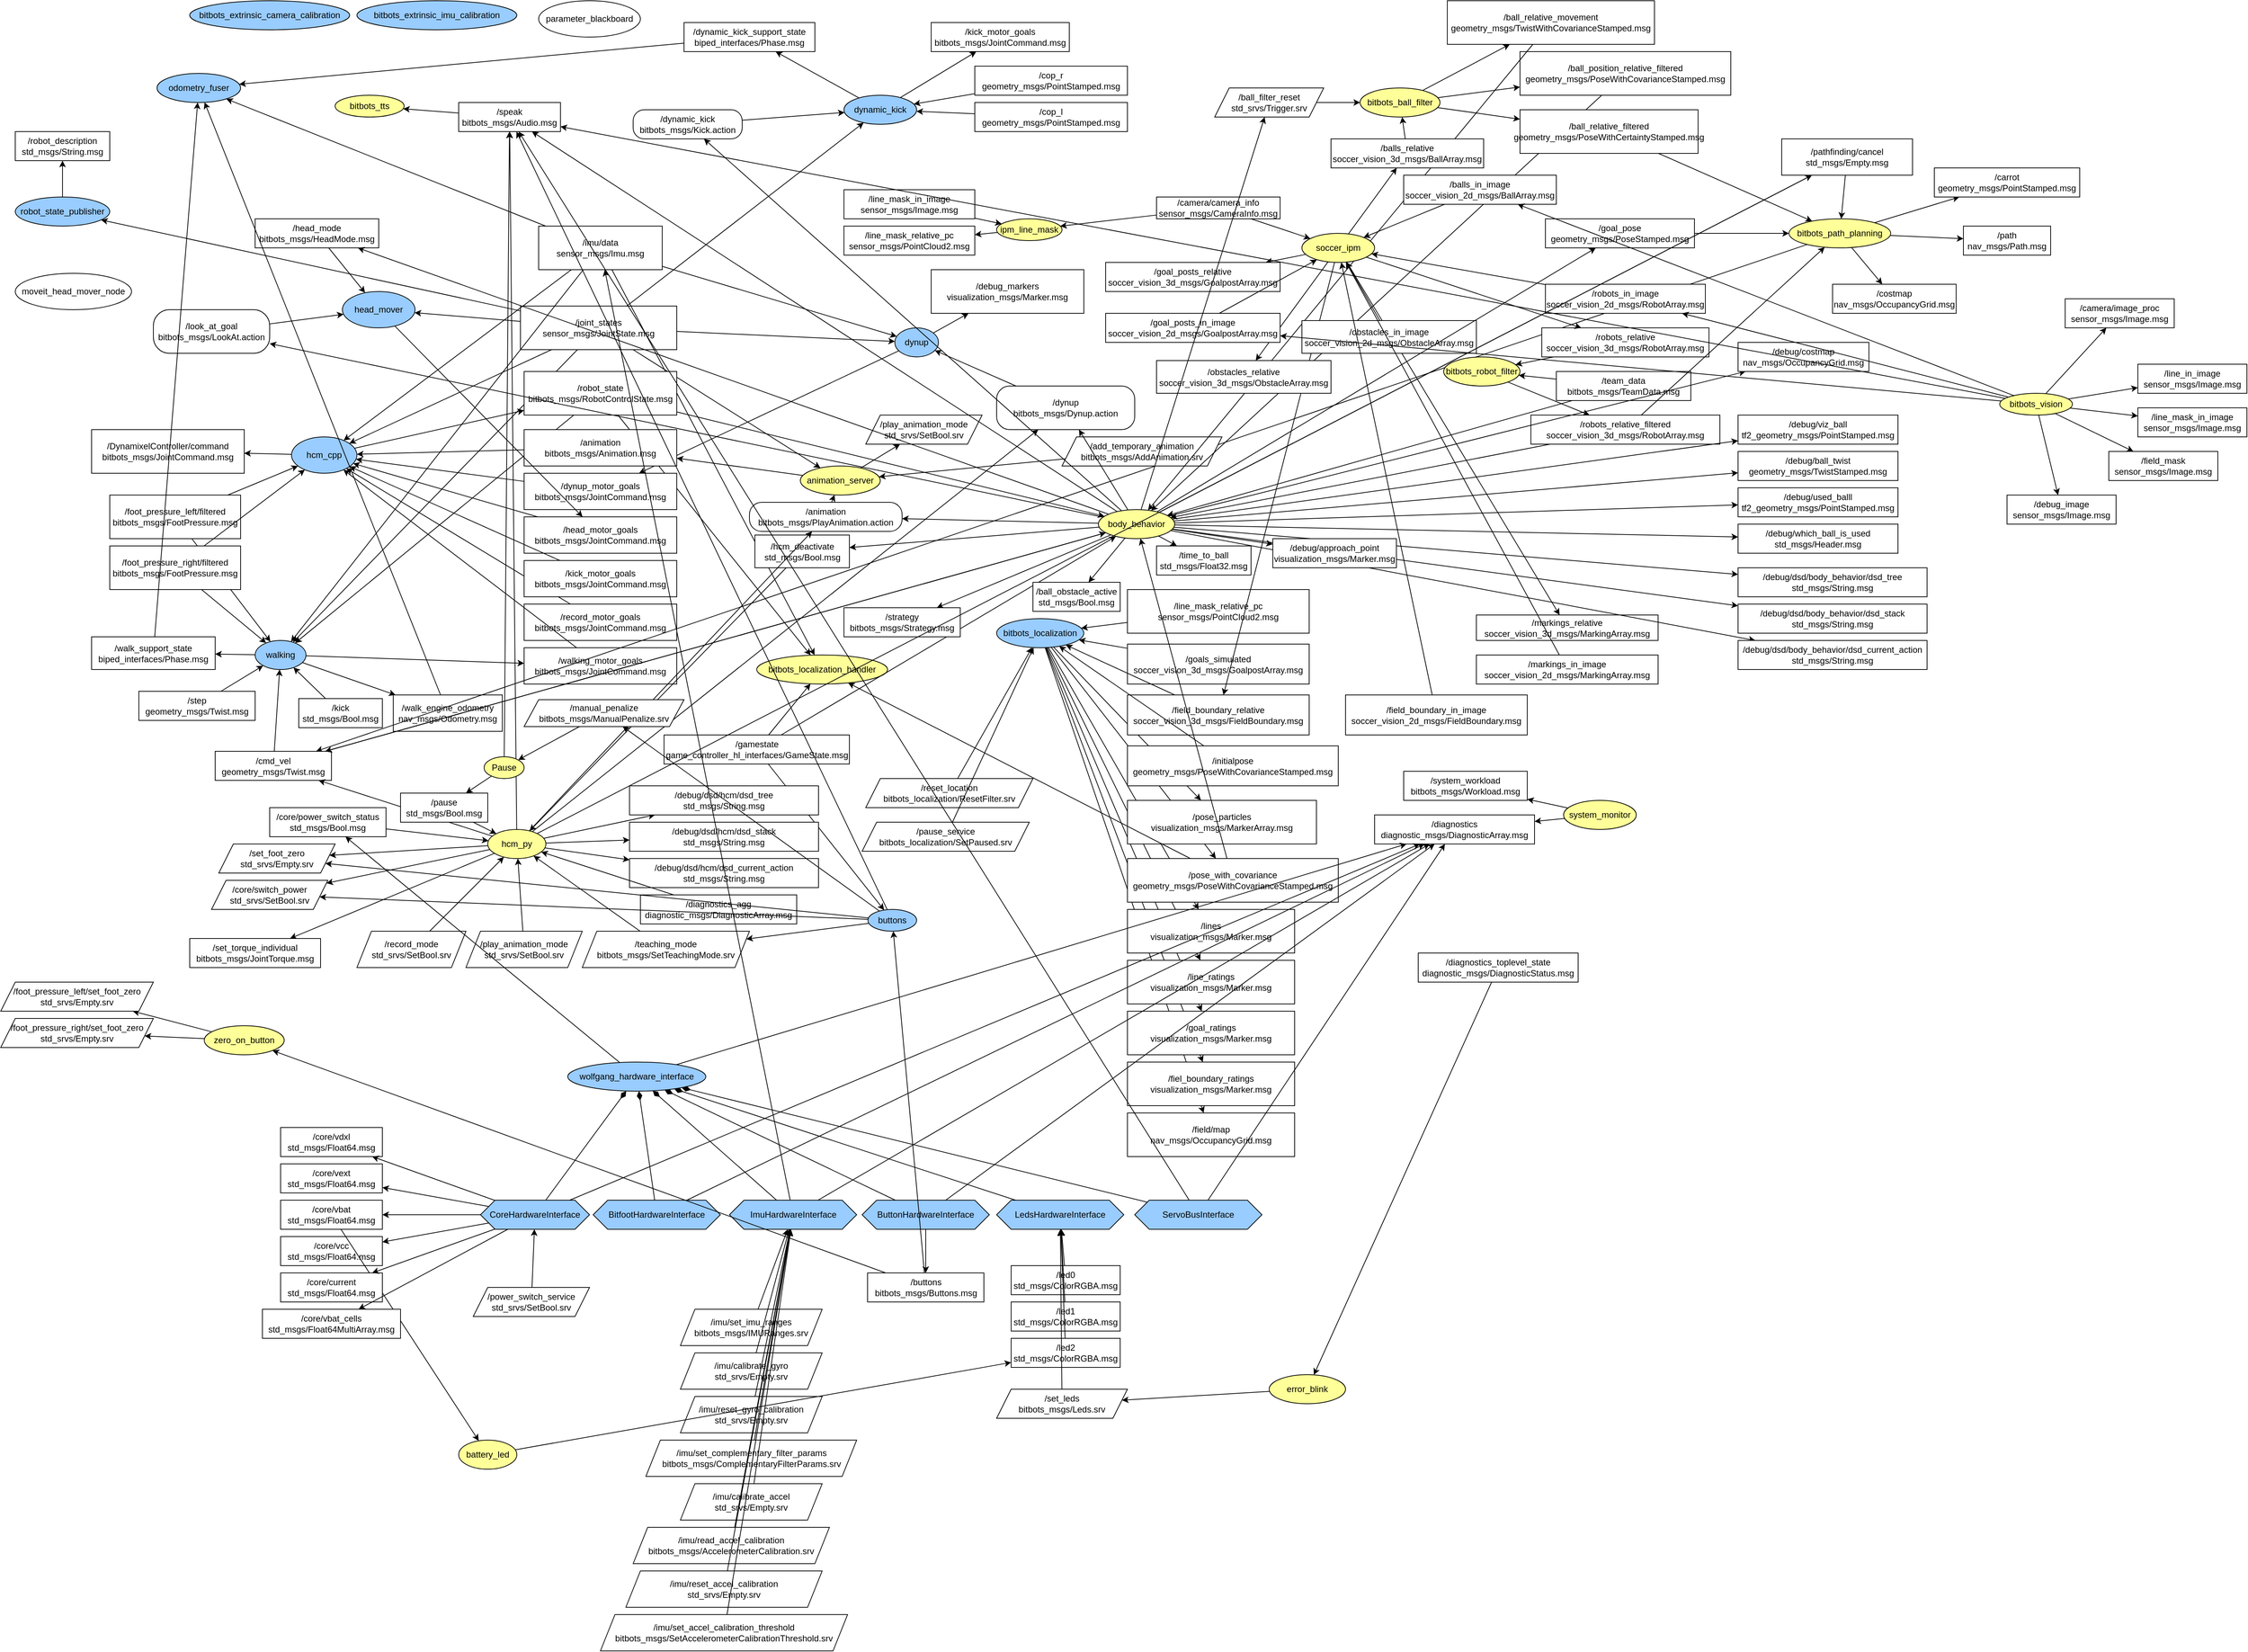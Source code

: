 <mxfile version="24.5.2" type="device">
  <diagram name="Page-1" id="sIIO31eCORJTnp77wzJZ">
    <mxGraphModel dx="2031" dy="666" grid="1" gridSize="10" guides="1" tooltips="1" connect="1" arrows="1" fold="1" page="1" pageScale="1" pageWidth="850" pageHeight="1100" math="0" shadow="0">
      <root>
        <mxCell id="0" />
        <mxCell id="1" parent="0" />
        <mxCell id="JhC2SQrKufpiLV-4lxgd-1" value="parameter_blackboard" style="ellipse;whiteSpace=wrap;html=1;" parent="1" vertex="1">
          <mxGeometry x="40" y="20" width="140" height="50" as="geometry" />
        </mxCell>
        <mxCell id="JhC2SQrKufpiLV-4lxgd-5" style="rounded=0;orthogonalLoop=1;jettySize=auto;html=1;" parent="1" source="JhC2SQrKufpiLV-4lxgd-3" target="JhC2SQrKufpiLV-4lxgd-4" edge="1">
          <mxGeometry relative="1" as="geometry" />
        </mxCell>
        <mxCell id="JhC2SQrKufpiLV-4lxgd-10" style="edgeStyle=none;rounded=0;orthogonalLoop=1;jettySize=auto;html=1;" parent="1" source="JhC2SQrKufpiLV-4lxgd-3" target="JhC2SQrKufpiLV-4lxgd-6" edge="1">
          <mxGeometry relative="1" as="geometry" />
        </mxCell>
        <mxCell id="JhC2SQrKufpiLV-4lxgd-3" value="dynamic_kick" style="ellipse;whiteSpace=wrap;html=1;fillColor=#99CCFF;" parent="1" vertex="1">
          <mxGeometry x="460" y="150" width="100" height="40" as="geometry" />
        </mxCell>
        <mxCell id="JhC2SQrKufpiLV-4lxgd-4" value="/kick_motor_goals&lt;br&gt;bitbots_msgs/JointCommand.msg" style="rounded=0;whiteSpace=wrap;html=1;" parent="1" vertex="1">
          <mxGeometry x="580" y="50" width="190" height="40" as="geometry" />
        </mxCell>
        <mxCell id="JhC2SQrKufpiLV-4lxgd-150" style="edgeStyle=none;rounded=0;orthogonalLoop=1;jettySize=auto;html=1;" parent="1" source="JhC2SQrKufpiLV-4lxgd-6" target="JhC2SQrKufpiLV-4lxgd-149" edge="1">
          <mxGeometry relative="1" as="geometry" />
        </mxCell>
        <mxCell id="JhC2SQrKufpiLV-4lxgd-6" value="/dynamic_kick_support_state&lt;br&gt;biped_interfaces/Phase.msg" style="rounded=0;whiteSpace=wrap;html=1;" parent="1" vertex="1">
          <mxGeometry x="240" y="50" width="180" height="40" as="geometry" />
        </mxCell>
        <mxCell id="JhC2SQrKufpiLV-4lxgd-12" style="edgeStyle=none;rounded=0;orthogonalLoop=1;jettySize=auto;html=1;" parent="1" source="JhC2SQrKufpiLV-4lxgd-11" target="JhC2SQrKufpiLV-4lxgd-3" edge="1">
          <mxGeometry relative="1" as="geometry" />
        </mxCell>
        <mxCell id="JhC2SQrKufpiLV-4lxgd-11" value="/cop_l&lt;br&gt;geometry_msgs/PointStamped.msg" style="rounded=0;whiteSpace=wrap;html=1;" parent="1" vertex="1">
          <mxGeometry x="640" y="160" width="210" height="40" as="geometry" />
        </mxCell>
        <mxCell id="JhC2SQrKufpiLV-4lxgd-14" style="edgeStyle=none;rounded=0;orthogonalLoop=1;jettySize=auto;html=1;" parent="1" source="JhC2SQrKufpiLV-4lxgd-13" target="JhC2SQrKufpiLV-4lxgd-3" edge="1">
          <mxGeometry relative="1" as="geometry" />
        </mxCell>
        <mxCell id="JhC2SQrKufpiLV-4lxgd-13" value="/cop_r&lt;br&gt;geometry_msgs/PointStamped.msg" style="rounded=0;whiteSpace=wrap;html=1;" parent="1" vertex="1">
          <mxGeometry x="640" y="110" width="210" height="40" as="geometry" />
        </mxCell>
        <mxCell id="JhC2SQrKufpiLV-4lxgd-16" style="edgeStyle=none;rounded=0;orthogonalLoop=1;jettySize=auto;html=1;" parent="1" source="JhC2SQrKufpiLV-4lxgd-15" target="JhC2SQrKufpiLV-4lxgd-3" edge="1">
          <mxGeometry relative="1" as="geometry" />
        </mxCell>
        <mxCell id="JhC2SQrKufpiLV-4lxgd-29" style="edgeStyle=none;rounded=0;orthogonalLoop=1;jettySize=auto;html=1;" parent="1" source="JhC2SQrKufpiLV-4lxgd-15" target="JhC2SQrKufpiLV-4lxgd-21" edge="1">
          <mxGeometry relative="1" as="geometry" />
        </mxCell>
        <mxCell id="JhC2SQrKufpiLV-4lxgd-50" style="edgeStyle=none;rounded=0;orthogonalLoop=1;jettySize=auto;html=1;" parent="1" source="JhC2SQrKufpiLV-4lxgd-15" target="JhC2SQrKufpiLV-4lxgd-33" edge="1">
          <mxGeometry relative="1" as="geometry" />
        </mxCell>
        <mxCell id="JhC2SQrKufpiLV-4lxgd-60" style="edgeStyle=none;rounded=0;orthogonalLoop=1;jettySize=auto;html=1;" parent="1" source="JhC2SQrKufpiLV-4lxgd-15" target="JhC2SQrKufpiLV-4lxgd-56" edge="1">
          <mxGeometry relative="1" as="geometry" />
        </mxCell>
        <mxCell id="JhC2SQrKufpiLV-4lxgd-78" style="edgeStyle=none;rounded=0;orthogonalLoop=1;jettySize=auto;html=1;" parent="1" source="JhC2SQrKufpiLV-4lxgd-15" target="JhC2SQrKufpiLV-4lxgd-64" edge="1">
          <mxGeometry relative="1" as="geometry" />
        </mxCell>
        <mxCell id="JhC2SQrKufpiLV-4lxgd-85" style="edgeStyle=none;rounded=0;orthogonalLoop=1;jettySize=auto;html=1;" parent="1" source="JhC2SQrKufpiLV-4lxgd-15" target="JhC2SQrKufpiLV-4lxgd-84" edge="1">
          <mxGeometry relative="1" as="geometry" />
        </mxCell>
        <mxCell id="s6d_D6i0qs60FjpqyydO-3" style="edgeStyle=none;rounded=0;orthogonalLoop=1;jettySize=auto;html=1;" edge="1" parent="1" source="JhC2SQrKufpiLV-4lxgd-15" target="s6d_D6i0qs60FjpqyydO-1">
          <mxGeometry relative="1" as="geometry" />
        </mxCell>
        <mxCell id="JhC2SQrKufpiLV-4lxgd-15" value="/joint_states&lt;br&gt;sensor_msgs/JointState.msg" style="rounded=0;whiteSpace=wrap;html=1;" parent="1" vertex="1">
          <mxGeometry x="15" y="440" width="215" height="60" as="geometry" />
        </mxCell>
        <mxCell id="JhC2SQrKufpiLV-4lxgd-20" style="edgeStyle=none;rounded=0;orthogonalLoop=1;jettySize=auto;html=1;" parent="1" source="JhC2SQrKufpiLV-4lxgd-18" target="JhC2SQrKufpiLV-4lxgd-3" edge="1">
          <mxGeometry relative="1" as="geometry" />
        </mxCell>
        <mxCell id="JhC2SQrKufpiLV-4lxgd-18" value="/dynamic_kick&lt;br&gt;bitbots_msgs/Kick.action" style="rounded=1;whiteSpace=wrap;html=1;arcSize=38;" parent="1" vertex="1">
          <mxGeometry x="170" y="170" width="150" height="40" as="geometry" />
        </mxCell>
        <mxCell id="JhC2SQrKufpiLV-4lxgd-23" style="edgeStyle=none;rounded=0;orthogonalLoop=1;jettySize=auto;html=1;" parent="1" source="JhC2SQrKufpiLV-4lxgd-21" target="JhC2SQrKufpiLV-4lxgd-39" edge="1">
          <mxGeometry relative="1" as="geometry">
            <mxPoint x="280" y="553.214" as="targetPoint" />
          </mxGeometry>
        </mxCell>
        <mxCell id="JhC2SQrKufpiLV-4lxgd-25" style="edgeStyle=none;rounded=0;orthogonalLoop=1;jettySize=auto;html=1;" parent="1" source="JhC2SQrKufpiLV-4lxgd-21" target="JhC2SQrKufpiLV-4lxgd-24" edge="1">
          <mxGeometry relative="1" as="geometry" />
        </mxCell>
        <mxCell id="JhC2SQrKufpiLV-4lxgd-21" value="dynup" style="ellipse;whiteSpace=wrap;html=1;fillColor=#99CCFF;" parent="1" vertex="1">
          <mxGeometry x="530" y="470" width="60" height="40" as="geometry" />
        </mxCell>
        <mxCell id="JhC2SQrKufpiLV-4lxgd-24" value="/debug_markers&lt;br&gt;visualization_msgs/Marker.msg" style="rounded=0;whiteSpace=wrap;html=1;" parent="1" vertex="1">
          <mxGeometry x="580" y="390" width="210" height="60" as="geometry" />
        </mxCell>
        <mxCell id="JhC2SQrKufpiLV-4lxgd-28" style="edgeStyle=none;rounded=0;orthogonalLoop=1;jettySize=auto;html=1;" parent="1" source="JhC2SQrKufpiLV-4lxgd-26" target="JhC2SQrKufpiLV-4lxgd-21" edge="1">
          <mxGeometry relative="1" as="geometry" />
        </mxCell>
        <mxCell id="JhC2SQrKufpiLV-4lxgd-55" style="edgeStyle=none;rounded=0;orthogonalLoop=1;jettySize=auto;html=1;" parent="1" source="JhC2SQrKufpiLV-4lxgd-26" target="JhC2SQrKufpiLV-4lxgd-33" edge="1">
          <mxGeometry relative="1" as="geometry" />
        </mxCell>
        <mxCell id="JhC2SQrKufpiLV-4lxgd-81" style="edgeStyle=none;rounded=0;orthogonalLoop=1;jettySize=auto;html=1;" parent="1" source="JhC2SQrKufpiLV-4lxgd-26" target="JhC2SQrKufpiLV-4lxgd-64" edge="1">
          <mxGeometry relative="1" as="geometry" />
        </mxCell>
        <mxCell id="JhC2SQrKufpiLV-4lxgd-127" style="edgeStyle=none;rounded=0;orthogonalLoop=1;jettySize=auto;html=1;" parent="1" source="JhC2SQrKufpiLV-4lxgd-26" target="JhC2SQrKufpiLV-4lxgd-122" edge="1">
          <mxGeometry relative="1" as="geometry" />
        </mxCell>
        <mxCell id="JhC2SQrKufpiLV-4lxgd-153" style="edgeStyle=none;rounded=0;orthogonalLoop=1;jettySize=auto;html=1;" parent="1" source="JhC2SQrKufpiLV-4lxgd-26" target="JhC2SQrKufpiLV-4lxgd-149" edge="1">
          <mxGeometry relative="1" as="geometry" />
        </mxCell>
        <mxCell id="JhC2SQrKufpiLV-4lxgd-26" value="/imu/data&lt;br&gt;sensor_msgs/Imu.msg" style="rounded=0;whiteSpace=wrap;html=1;" parent="1" vertex="1">
          <mxGeometry x="40" y="330" width="170" height="60" as="geometry" />
        </mxCell>
        <mxCell id="JhC2SQrKufpiLV-4lxgd-32" style="edgeStyle=none;rounded=0;orthogonalLoop=1;jettySize=auto;html=1;" parent="1" source="JhC2SQrKufpiLV-4lxgd-31" target="JhC2SQrKufpiLV-4lxgd-21" edge="1">
          <mxGeometry relative="1" as="geometry" />
        </mxCell>
        <mxCell id="JhC2SQrKufpiLV-4lxgd-31" value="/dynup&lt;br&gt;bitbots_msgs/Dynup.action" style="rounded=1;whiteSpace=wrap;html=1;arcSize=30;" parent="1" vertex="1">
          <mxGeometry x="670" y="550" width="190" height="60" as="geometry" />
        </mxCell>
        <mxCell id="JhC2SQrKufpiLV-4lxgd-35" style="edgeStyle=none;rounded=0;orthogonalLoop=1;jettySize=auto;html=1;" parent="1" source="JhC2SQrKufpiLV-4lxgd-33" target="JhC2SQrKufpiLV-4lxgd-34" edge="1">
          <mxGeometry relative="1" as="geometry" />
        </mxCell>
        <mxCell id="JhC2SQrKufpiLV-4lxgd-37" style="edgeStyle=none;rounded=0;orthogonalLoop=1;jettySize=auto;html=1;" parent="1" source="JhC2SQrKufpiLV-4lxgd-33" target="JhC2SQrKufpiLV-4lxgd-36" edge="1">
          <mxGeometry relative="1" as="geometry" />
        </mxCell>
        <mxCell id="JhC2SQrKufpiLV-4lxgd-33" value="hcm_cpp" style="ellipse;whiteSpace=wrap;html=1;fillColor=#99CCFF;" parent="1" vertex="1">
          <mxGeometry x="-300" y="620" width="90" height="50" as="geometry" />
        </mxCell>
        <mxCell id="JhC2SQrKufpiLV-4lxgd-34" value="/DynamixelController/command&lt;br&gt;bitbots_msgs/JointCommand.msg" style="rounded=0;whiteSpace=wrap;html=1;" parent="1" vertex="1">
          <mxGeometry x="-575" y="610" width="210" height="60" as="geometry" />
        </mxCell>
        <mxCell id="JhC2SQrKufpiLV-4lxgd-77" style="edgeStyle=none;rounded=0;orthogonalLoop=1;jettySize=auto;html=1;" parent="1" source="JhC2SQrKufpiLV-4lxgd-36" target="JhC2SQrKufpiLV-4lxgd-64" edge="1">
          <mxGeometry relative="1" as="geometry" />
        </mxCell>
        <mxCell id="JhC2SQrKufpiLV-4lxgd-126" style="edgeStyle=none;rounded=0;orthogonalLoop=1;jettySize=auto;html=1;" parent="1" source="JhC2SQrKufpiLV-4lxgd-36" target="JhC2SQrKufpiLV-4lxgd-122" edge="1">
          <mxGeometry relative="1" as="geometry" />
        </mxCell>
        <mxCell id="fpX3GtE_4_0j5GoOJT0Y-8" style="edgeStyle=none;rounded=0;orthogonalLoop=1;jettySize=auto;html=1;" parent="1" source="JhC2SQrKufpiLV-4lxgd-36" target="fpX3GtE_4_0j5GoOJT0Y-1" edge="1">
          <mxGeometry relative="1" as="geometry" />
        </mxCell>
        <mxCell id="JhC2SQrKufpiLV-4lxgd-36" value="/robot_state&lt;br&gt;bitbots_msgs/RobotControlState.msg" style="rounded=0;whiteSpace=wrap;html=1;" parent="1" vertex="1">
          <mxGeometry x="20" y="530" width="210" height="60" as="geometry" />
        </mxCell>
        <mxCell id="JhC2SQrKufpiLV-4lxgd-44" style="edgeStyle=none;rounded=0;orthogonalLoop=1;jettySize=auto;html=1;" parent="1" source="JhC2SQrKufpiLV-4lxgd-38" target="JhC2SQrKufpiLV-4lxgd-33" edge="1">
          <mxGeometry relative="1" as="geometry" />
        </mxCell>
        <mxCell id="JhC2SQrKufpiLV-4lxgd-38" value="/animation&lt;br&gt;bitbots_msgs/Animation.msg" style="rounded=0;whiteSpace=wrap;html=1;" parent="1" vertex="1">
          <mxGeometry x="20" y="610" width="210" height="50" as="geometry" />
        </mxCell>
        <mxCell id="JhC2SQrKufpiLV-4lxgd-45" style="edgeStyle=none;rounded=0;orthogonalLoop=1;jettySize=auto;html=1;" parent="1" source="JhC2SQrKufpiLV-4lxgd-39" target="JhC2SQrKufpiLV-4lxgd-33" edge="1">
          <mxGeometry relative="1" as="geometry" />
        </mxCell>
        <mxCell id="JhC2SQrKufpiLV-4lxgd-39" value="/dynup_motor_goals&lt;br&gt;bitbots_msgs/JointCommand.msg" style="rounded=0;whiteSpace=wrap;html=1;" parent="1" vertex="1">
          <mxGeometry x="20" y="670" width="210" height="50" as="geometry" />
        </mxCell>
        <mxCell id="JhC2SQrKufpiLV-4lxgd-46" style="edgeStyle=none;rounded=0;orthogonalLoop=1;jettySize=auto;html=1;" parent="1" source="JhC2SQrKufpiLV-4lxgd-40" target="JhC2SQrKufpiLV-4lxgd-33" edge="1">
          <mxGeometry relative="1" as="geometry" />
        </mxCell>
        <mxCell id="JhC2SQrKufpiLV-4lxgd-40" value="/head_motor_goals&lt;br&gt;bitbots_msgs/JointCommand.msg" style="rounded=0;whiteSpace=wrap;html=1;" parent="1" vertex="1">
          <mxGeometry x="20" y="730" width="210" height="50" as="geometry" />
        </mxCell>
        <mxCell id="JhC2SQrKufpiLV-4lxgd-48" style="edgeStyle=none;rounded=0;orthogonalLoop=1;jettySize=auto;html=1;" parent="1" source="JhC2SQrKufpiLV-4lxgd-41" target="JhC2SQrKufpiLV-4lxgd-33" edge="1">
          <mxGeometry relative="1" as="geometry" />
        </mxCell>
        <mxCell id="JhC2SQrKufpiLV-4lxgd-41" value="/record_motor_goals&lt;br&gt;bitbots_msgs/JointCommand.msg" style="rounded=0;whiteSpace=wrap;html=1;" parent="1" vertex="1">
          <mxGeometry x="20" y="850" width="210" height="50" as="geometry" />
        </mxCell>
        <mxCell id="JhC2SQrKufpiLV-4lxgd-47" style="edgeStyle=none;rounded=0;orthogonalLoop=1;jettySize=auto;html=1;" parent="1" source="JhC2SQrKufpiLV-4lxgd-42" target="JhC2SQrKufpiLV-4lxgd-33" edge="1">
          <mxGeometry relative="1" as="geometry" />
        </mxCell>
        <mxCell id="JhC2SQrKufpiLV-4lxgd-42" value="/kick_motor_goals&lt;br&gt;bitbots_msgs/JointCommand.msg" style="rounded=0;whiteSpace=wrap;html=1;" parent="1" vertex="1">
          <mxGeometry x="20" y="790" width="210" height="50" as="geometry" />
        </mxCell>
        <mxCell id="JhC2SQrKufpiLV-4lxgd-49" style="edgeStyle=none;rounded=0;orthogonalLoop=1;jettySize=auto;html=1;" parent="1" source="JhC2SQrKufpiLV-4lxgd-43" target="JhC2SQrKufpiLV-4lxgd-33" edge="1">
          <mxGeometry relative="1" as="geometry" />
        </mxCell>
        <mxCell id="JhC2SQrKufpiLV-4lxgd-43" value="/walking_motor_goals&lt;br&gt;bitbots_msgs/JointCommand.msg" style="rounded=0;whiteSpace=wrap;html=1;" parent="1" vertex="1">
          <mxGeometry x="20" y="910" width="210" height="50" as="geometry" />
        </mxCell>
        <mxCell id="JhC2SQrKufpiLV-4lxgd-53" style="edgeStyle=none;rounded=0;orthogonalLoop=1;jettySize=auto;html=1;" parent="1" source="JhC2SQrKufpiLV-4lxgd-51" target="JhC2SQrKufpiLV-4lxgd-33" edge="1">
          <mxGeometry relative="1" as="geometry" />
        </mxCell>
        <mxCell id="JhC2SQrKufpiLV-4lxgd-82" style="edgeStyle=none;rounded=0;orthogonalLoop=1;jettySize=auto;html=1;" parent="1" source="JhC2SQrKufpiLV-4lxgd-51" target="JhC2SQrKufpiLV-4lxgd-64" edge="1">
          <mxGeometry relative="1" as="geometry" />
        </mxCell>
        <mxCell id="JhC2SQrKufpiLV-4lxgd-51" value="/foot_pressure_left/filtered&lt;br&gt;bitbots_msgs/FootPressure.msg" style="rounded=0;whiteSpace=wrap;html=1;" parent="1" vertex="1">
          <mxGeometry x="-550" y="700" width="180" height="60" as="geometry" />
        </mxCell>
        <mxCell id="JhC2SQrKufpiLV-4lxgd-54" style="edgeStyle=none;rounded=0;orthogonalLoop=1;jettySize=auto;html=1;" parent="1" source="JhC2SQrKufpiLV-4lxgd-52" target="JhC2SQrKufpiLV-4lxgd-33" edge="1">
          <mxGeometry relative="1" as="geometry" />
        </mxCell>
        <mxCell id="JhC2SQrKufpiLV-4lxgd-83" style="edgeStyle=none;rounded=0;orthogonalLoop=1;jettySize=auto;html=1;" parent="1" source="JhC2SQrKufpiLV-4lxgd-52" target="JhC2SQrKufpiLV-4lxgd-64" edge="1">
          <mxGeometry relative="1" as="geometry" />
        </mxCell>
        <mxCell id="JhC2SQrKufpiLV-4lxgd-52" value="/foot_pressure_right/filtered&lt;br&gt;bitbots_msgs/FootPressure.msg" style="rounded=0;whiteSpace=wrap;html=1;" parent="1" vertex="1">
          <mxGeometry x="-550" y="770" width="180" height="60" as="geometry" />
        </mxCell>
        <mxCell id="JhC2SQrKufpiLV-4lxgd-57" style="edgeStyle=none;rounded=0;orthogonalLoop=1;jettySize=auto;html=1;" parent="1" source="JhC2SQrKufpiLV-4lxgd-56" target="JhC2SQrKufpiLV-4lxgd-40" edge="1">
          <mxGeometry relative="1" as="geometry" />
        </mxCell>
        <mxCell id="JhC2SQrKufpiLV-4lxgd-56" value="head_mover" style="ellipse;whiteSpace=wrap;html=1;fillColor=#99CCFF;" parent="1" vertex="1">
          <mxGeometry x="-230" y="420" width="100" height="50" as="geometry" />
        </mxCell>
        <mxCell id="JhC2SQrKufpiLV-4lxgd-59" style="edgeStyle=none;rounded=0;orthogonalLoop=1;jettySize=auto;html=1;" parent="1" source="JhC2SQrKufpiLV-4lxgd-58" target="JhC2SQrKufpiLV-4lxgd-56" edge="1">
          <mxGeometry relative="1" as="geometry" />
        </mxCell>
        <mxCell id="JhC2SQrKufpiLV-4lxgd-58" value="/head_mode&lt;br&gt;bitbots_msgs/HeadMode.msg" style="rounded=0;whiteSpace=wrap;html=1;" parent="1" vertex="1">
          <mxGeometry x="-350" y="320" width="170" height="40" as="geometry" />
        </mxCell>
        <mxCell id="JhC2SQrKufpiLV-4lxgd-61" value="moveit_head_mover_node" style="ellipse;whiteSpace=wrap;html=1;" parent="1" vertex="1">
          <mxGeometry x="-680" y="395" width="160" height="50" as="geometry" />
        </mxCell>
        <mxCell id="JhC2SQrKufpiLV-4lxgd-63" style="edgeStyle=none;rounded=0;orthogonalLoop=1;jettySize=auto;html=1;" parent="1" source="JhC2SQrKufpiLV-4lxgd-62" target="JhC2SQrKufpiLV-4lxgd-56" edge="1">
          <mxGeometry relative="1" as="geometry" />
        </mxCell>
        <mxCell id="JhC2SQrKufpiLV-4lxgd-62" value="/look_at_goal&lt;br&gt;bitbots_msgs/LookAt.action" style="rounded=1;whiteSpace=wrap;html=1;arcSize=37;" parent="1" vertex="1">
          <mxGeometry x="-490" y="445" width="160" height="60" as="geometry" />
        </mxCell>
        <mxCell id="JhC2SQrKufpiLV-4lxgd-66" style="edgeStyle=none;rounded=0;orthogonalLoop=1;jettySize=auto;html=1;" parent="1" source="JhC2SQrKufpiLV-4lxgd-64" target="JhC2SQrKufpiLV-4lxgd-43" edge="1">
          <mxGeometry relative="1" as="geometry" />
        </mxCell>
        <mxCell id="JhC2SQrKufpiLV-4lxgd-68" style="edgeStyle=none;rounded=0;orthogonalLoop=1;jettySize=auto;html=1;" parent="1" source="JhC2SQrKufpiLV-4lxgd-64" target="JhC2SQrKufpiLV-4lxgd-67" edge="1">
          <mxGeometry relative="1" as="geometry" />
        </mxCell>
        <mxCell id="JhC2SQrKufpiLV-4lxgd-70" style="edgeStyle=none;rounded=0;orthogonalLoop=1;jettySize=auto;html=1;" parent="1" source="JhC2SQrKufpiLV-4lxgd-64" target="JhC2SQrKufpiLV-4lxgd-69" edge="1">
          <mxGeometry relative="1" as="geometry" />
        </mxCell>
        <mxCell id="JhC2SQrKufpiLV-4lxgd-64" value="walking" style="ellipse;whiteSpace=wrap;html=1;fillColor=#99CCFF;" parent="1" vertex="1">
          <mxGeometry x="-350" y="900" width="70" height="40" as="geometry" />
        </mxCell>
        <mxCell id="JhC2SQrKufpiLV-4lxgd-152" style="edgeStyle=none;rounded=0;orthogonalLoop=1;jettySize=auto;html=1;" parent="1" source="JhC2SQrKufpiLV-4lxgd-67" target="JhC2SQrKufpiLV-4lxgd-149" edge="1">
          <mxGeometry relative="1" as="geometry" />
        </mxCell>
        <mxCell id="JhC2SQrKufpiLV-4lxgd-67" value="/walk_engine_odometry&lt;br&gt;nav_msgs/Odometry.msg" style="rounded=0;whiteSpace=wrap;html=1;" parent="1" vertex="1">
          <mxGeometry x="-160" y="975" width="150" height="50" as="geometry" />
        </mxCell>
        <mxCell id="JhC2SQrKufpiLV-4lxgd-151" style="edgeStyle=none;rounded=0;orthogonalLoop=1;jettySize=auto;html=1;" parent="1" source="JhC2SQrKufpiLV-4lxgd-69" target="JhC2SQrKufpiLV-4lxgd-149" edge="1">
          <mxGeometry relative="1" as="geometry" />
        </mxCell>
        <mxCell id="JhC2SQrKufpiLV-4lxgd-69" value="/walk_support_state&lt;br&gt;biped_interfaces/Phase.msg" style="rounded=0;whiteSpace=wrap;html=1;" parent="1" vertex="1">
          <mxGeometry x="-575" y="895" width="170" height="45" as="geometry" />
        </mxCell>
        <mxCell id="JhC2SQrKufpiLV-4lxgd-72" style="edgeStyle=none;rounded=0;orthogonalLoop=1;jettySize=auto;html=1;" parent="1" source="JhC2SQrKufpiLV-4lxgd-71" target="JhC2SQrKufpiLV-4lxgd-64" edge="1">
          <mxGeometry relative="1" as="geometry" />
        </mxCell>
        <mxCell id="JhC2SQrKufpiLV-4lxgd-71" value="/step&lt;br&gt;geometry_msgs/Twist.msg" style="rounded=0;whiteSpace=wrap;html=1;" parent="1" vertex="1">
          <mxGeometry x="-510" y="970" width="160" height="40" as="geometry" />
        </mxCell>
        <mxCell id="JhC2SQrKufpiLV-4lxgd-74" style="edgeStyle=none;rounded=0;orthogonalLoop=1;jettySize=auto;html=1;" parent="1" source="JhC2SQrKufpiLV-4lxgd-73" target="JhC2SQrKufpiLV-4lxgd-64" edge="1">
          <mxGeometry relative="1" as="geometry" />
        </mxCell>
        <mxCell id="4nDDzAGMXsitAhgB7cGN-47" style="edgeStyle=none;rounded=0;orthogonalLoop=1;jettySize=auto;html=1;endArrow=none;endFill=0;startArrow=classic;startFill=1;" parent="1" source="JhC2SQrKufpiLV-4lxgd-73" target="4nDDzAGMXsitAhgB7cGN-40" edge="1">
          <mxGeometry relative="1" as="geometry" />
        </mxCell>
        <mxCell id="fpX3GtE_4_0j5GoOJT0Y-10" style="edgeStyle=none;rounded=0;orthogonalLoop=1;jettySize=auto;html=1;" parent="1" source="JhC2SQrKufpiLV-4lxgd-73" target="fpX3GtE_4_0j5GoOJT0Y-1" edge="1">
          <mxGeometry relative="1" as="geometry" />
        </mxCell>
        <mxCell id="JhC2SQrKufpiLV-4lxgd-73" value="/cmd_vel&lt;br&gt;geometry_msgs/Twist.msg" style="rounded=0;whiteSpace=wrap;html=1;" parent="1" vertex="1">
          <mxGeometry x="-405" y="1052.5" width="160" height="40" as="geometry" />
        </mxCell>
        <mxCell id="JhC2SQrKufpiLV-4lxgd-80" style="edgeStyle=none;rounded=0;orthogonalLoop=1;jettySize=auto;html=1;" parent="1" source="JhC2SQrKufpiLV-4lxgd-79" target="JhC2SQrKufpiLV-4lxgd-64" edge="1">
          <mxGeometry relative="1" as="geometry" />
        </mxCell>
        <mxCell id="JhC2SQrKufpiLV-4lxgd-79" value="/kick&lt;br&gt;std_msgs/Bool.msg" style="rounded=0;whiteSpace=wrap;html=1;" parent="1" vertex="1">
          <mxGeometry x="-290" y="980" width="115" height="40" as="geometry" />
        </mxCell>
        <mxCell id="JhC2SQrKufpiLV-4lxgd-87" style="edgeStyle=none;rounded=0;orthogonalLoop=1;jettySize=auto;html=1;" parent="1" source="JhC2SQrKufpiLV-4lxgd-84" target="JhC2SQrKufpiLV-4lxgd-86" edge="1">
          <mxGeometry relative="1" as="geometry" />
        </mxCell>
        <mxCell id="JhC2SQrKufpiLV-4lxgd-88" style="edgeStyle=none;rounded=0;orthogonalLoop=1;jettySize=auto;html=1;" parent="1" source="JhC2SQrKufpiLV-4lxgd-84" target="JhC2SQrKufpiLV-4lxgd-38" edge="1">
          <mxGeometry relative="1" as="geometry" />
        </mxCell>
        <mxCell id="JhC2SQrKufpiLV-4lxgd-84" value="animation_server" style="ellipse;whiteSpace=wrap;html=1;fillColor=#FFFF99;" parent="1" vertex="1">
          <mxGeometry x="400" y="660" width="110" height="40" as="geometry" />
        </mxCell>
        <mxCell id="JhC2SQrKufpiLV-4lxgd-86" value="/play_animation_mode&lt;br&gt;std_srvs/SetBool.srv" style="shape=parallelogram;perimeter=parallelogramPerimeter;whiteSpace=wrap;html=1;fixedSize=1;" parent="1" vertex="1">
          <mxGeometry x="490" y="590" width="160" height="40" as="geometry" />
        </mxCell>
        <mxCell id="JhC2SQrKufpiLV-4lxgd-90" style="edgeStyle=none;rounded=0;orthogonalLoop=1;jettySize=auto;html=1;" parent="1" source="JhC2SQrKufpiLV-4lxgd-89" target="JhC2SQrKufpiLV-4lxgd-84" edge="1">
          <mxGeometry relative="1" as="geometry" />
        </mxCell>
        <mxCell id="JhC2SQrKufpiLV-4lxgd-89" value="/add_temporary_animation&lt;br&gt;bitbots_msgs/AddAnimation.srv" style="shape=parallelogram;perimeter=parallelogramPerimeter;whiteSpace=wrap;html=1;fixedSize=1;" parent="1" vertex="1">
          <mxGeometry x="760" y="620" width="220" height="40" as="geometry" />
        </mxCell>
        <mxCell id="JhC2SQrKufpiLV-4lxgd-92" style="edgeStyle=none;rounded=0;orthogonalLoop=1;jettySize=auto;html=1;" parent="1" source="JhC2SQrKufpiLV-4lxgd-91" target="JhC2SQrKufpiLV-4lxgd-84" edge="1">
          <mxGeometry relative="1" as="geometry" />
        </mxCell>
        <mxCell id="JhC2SQrKufpiLV-4lxgd-91" value="/animation&lt;br&gt;bitbots_msgs/PlayAnimation.action" style="rounded=1;whiteSpace=wrap;html=1;arcSize=42;" parent="1" vertex="1">
          <mxGeometry x="330" y="710" width="210" height="40" as="geometry" />
        </mxCell>
        <mxCell id="JhC2SQrKufpiLV-4lxgd-103" style="edgeStyle=none;rounded=0;orthogonalLoop=1;jettySize=auto;html=1;" parent="1" source="JhC2SQrKufpiLV-4lxgd-93" target="JhC2SQrKufpiLV-4lxgd-102" edge="1">
          <mxGeometry relative="1" as="geometry" />
        </mxCell>
        <mxCell id="JhC2SQrKufpiLV-4lxgd-105" style="edgeStyle=none;rounded=0;orthogonalLoop=1;jettySize=auto;html=1;" parent="1" source="JhC2SQrKufpiLV-4lxgd-93" target="JhC2SQrKufpiLV-4lxgd-104" edge="1">
          <mxGeometry relative="1" as="geometry" />
        </mxCell>
        <mxCell id="JhC2SQrKufpiLV-4lxgd-108" style="edgeStyle=none;rounded=0;orthogonalLoop=1;jettySize=auto;html=1;" parent="1" source="JhC2SQrKufpiLV-4lxgd-93" target="JhC2SQrKufpiLV-4lxgd-106" edge="1">
          <mxGeometry relative="1" as="geometry" />
        </mxCell>
        <mxCell id="JhC2SQrKufpiLV-4lxgd-111" style="edgeStyle=none;rounded=0;orthogonalLoop=1;jettySize=auto;html=1;" parent="1" source="JhC2SQrKufpiLV-4lxgd-93" target="JhC2SQrKufpiLV-4lxgd-109" edge="1">
          <mxGeometry relative="1" as="geometry" />
        </mxCell>
        <mxCell id="JhC2SQrKufpiLV-4lxgd-112" style="edgeStyle=none;rounded=0;orthogonalLoop=1;jettySize=auto;html=1;" parent="1" source="JhC2SQrKufpiLV-4lxgd-93" target="JhC2SQrKufpiLV-4lxgd-110" edge="1">
          <mxGeometry relative="1" as="geometry" />
        </mxCell>
        <mxCell id="JhC2SQrKufpiLV-4lxgd-115" style="edgeStyle=none;rounded=0;orthogonalLoop=1;jettySize=auto;html=1;" parent="1" source="JhC2SQrKufpiLV-4lxgd-93" target="JhC2SQrKufpiLV-4lxgd-113" edge="1">
          <mxGeometry relative="1" as="geometry" />
        </mxCell>
        <mxCell id="JhC2SQrKufpiLV-4lxgd-116" style="edgeStyle=none;rounded=0;orthogonalLoop=1;jettySize=auto;html=1;" parent="1" source="JhC2SQrKufpiLV-4lxgd-93" target="JhC2SQrKufpiLV-4lxgd-114" edge="1">
          <mxGeometry relative="1" as="geometry" />
        </mxCell>
        <mxCell id="JhC2SQrKufpiLV-4lxgd-93" value="bitbots_localization" style="ellipse;whiteSpace=wrap;html=1;fillColor=#99CCFF;" parent="1" vertex="1">
          <mxGeometry x="670" y="870" width="120" height="40" as="geometry" />
        </mxCell>
        <mxCell id="JhC2SQrKufpiLV-4lxgd-95" style="edgeStyle=none;rounded=0;orthogonalLoop=1;jettySize=auto;html=1;" parent="1" source="JhC2SQrKufpiLV-4lxgd-94" target="JhC2SQrKufpiLV-4lxgd-93" edge="1">
          <mxGeometry relative="1" as="geometry" />
        </mxCell>
        <mxCell id="JhC2SQrKufpiLV-4lxgd-94" value="/line_mask_relative_pc&lt;br&gt;sensor_msgs/PointCloud2.msg" style="rounded=0;whiteSpace=wrap;html=1;" parent="1" vertex="1">
          <mxGeometry x="850" y="830" width="250" height="60" as="geometry" />
        </mxCell>
        <mxCell id="JhC2SQrKufpiLV-4lxgd-97" style="edgeStyle=none;rounded=0;orthogonalLoop=1;jettySize=auto;html=1;" parent="1" source="JhC2SQrKufpiLV-4lxgd-96" target="JhC2SQrKufpiLV-4lxgd-93" edge="1">
          <mxGeometry relative="1" as="geometry" />
        </mxCell>
        <mxCell id="JhC2SQrKufpiLV-4lxgd-96" value="/goals_simulated&lt;br&gt;soccer_vision_3d_msgs/GoalpostArray.msg" style="rounded=0;whiteSpace=wrap;html=1;" parent="1" vertex="1">
          <mxGeometry x="850" y="905" width="250" height="55" as="geometry" />
        </mxCell>
        <mxCell id="JhC2SQrKufpiLV-4lxgd-99" style="edgeStyle=none;rounded=0;orthogonalLoop=1;jettySize=auto;html=1;" parent="1" source="JhC2SQrKufpiLV-4lxgd-98" target="JhC2SQrKufpiLV-4lxgd-93" edge="1">
          <mxGeometry relative="1" as="geometry" />
        </mxCell>
        <mxCell id="JhC2SQrKufpiLV-4lxgd-98" value="/field_boundary_relative&lt;br&gt;soccer_vision_3d_msgs/FieldBoundary.msg" style="rounded=0;whiteSpace=wrap;html=1;" parent="1" vertex="1">
          <mxGeometry x="850" y="975" width="250" height="55" as="geometry" />
        </mxCell>
        <mxCell id="JhC2SQrKufpiLV-4lxgd-101" style="edgeStyle=none;rounded=0;orthogonalLoop=1;jettySize=auto;html=1;" parent="1" source="JhC2SQrKufpiLV-4lxgd-100" target="JhC2SQrKufpiLV-4lxgd-93" edge="1">
          <mxGeometry relative="1" as="geometry" />
        </mxCell>
        <mxCell id="JhC2SQrKufpiLV-4lxgd-100" value="/initialpose&lt;br&gt;geometry_msgs/PoseWithCovarianceStamped.msg" style="rounded=0;whiteSpace=wrap;html=1;" parent="1" vertex="1">
          <mxGeometry x="850" y="1045" width="290" height="55" as="geometry" />
        </mxCell>
        <mxCell id="JhC2SQrKufpiLV-4lxgd-102" value="/pose_particles&lt;br&gt;visualization_msgs/MarkerArray.msg" style="rounded=0;whiteSpace=wrap;html=1;" parent="1" vertex="1">
          <mxGeometry x="850" y="1120" width="260" height="60" as="geometry" />
        </mxCell>
        <mxCell id="JhC2SQrKufpiLV-4lxgd-123" style="edgeStyle=none;rounded=0;orthogonalLoop=1;jettySize=auto;html=1;" parent="1" source="JhC2SQrKufpiLV-4lxgd-104" target="JhC2SQrKufpiLV-4lxgd-122" edge="1">
          <mxGeometry relative="1" as="geometry" />
        </mxCell>
        <mxCell id="fpX3GtE_4_0j5GoOJT0Y-6" style="edgeStyle=none;rounded=0;orthogonalLoop=1;jettySize=auto;html=1;" parent="1" source="JhC2SQrKufpiLV-4lxgd-104" target="fpX3GtE_4_0j5GoOJT0Y-1" edge="1">
          <mxGeometry relative="1" as="geometry" />
        </mxCell>
        <mxCell id="JhC2SQrKufpiLV-4lxgd-104" value="/pose_with_covariance&lt;br&gt;geometry_msgs/PoseWithCovarianceStamped.msg" style="rounded=0;whiteSpace=wrap;html=1;" parent="1" vertex="1">
          <mxGeometry x="850" y="1200" width="290" height="60" as="geometry" />
        </mxCell>
        <mxCell id="JhC2SQrKufpiLV-4lxgd-106" value="/lines&lt;br&gt;visualization_msgs/Marker.msg" style="rounded=0;whiteSpace=wrap;html=1;" parent="1" vertex="1">
          <mxGeometry x="850" y="1270" width="230" height="60" as="geometry" />
        </mxCell>
        <mxCell id="JhC2SQrKufpiLV-4lxgd-109" value="/line_ratings&lt;br&gt;visualization_msgs/Marker.msg" style="rounded=0;whiteSpace=wrap;html=1;" parent="1" vertex="1">
          <mxGeometry x="850" y="1340" width="230" height="60" as="geometry" />
        </mxCell>
        <mxCell id="JhC2SQrKufpiLV-4lxgd-110" value="/goal_ratings&lt;br&gt;visualization_msgs/Marker.msg" style="rounded=0;whiteSpace=wrap;html=1;" parent="1" vertex="1">
          <mxGeometry x="850" y="1410" width="230" height="60" as="geometry" />
        </mxCell>
        <mxCell id="JhC2SQrKufpiLV-4lxgd-113" value="/fiel_boundary_ratings&lt;br&gt;visualization_msgs/Marker.msg" style="rounded=0;whiteSpace=wrap;html=1;" parent="1" vertex="1">
          <mxGeometry x="850" y="1480" width="230" height="60" as="geometry" />
        </mxCell>
        <mxCell id="JhC2SQrKufpiLV-4lxgd-114" value="/field/map&lt;br&gt;nav_msgs/OccupancyGrid.msg" style="rounded=0;whiteSpace=wrap;html=1;" parent="1" vertex="1">
          <mxGeometry x="850" y="1550" width="230" height="60" as="geometry" />
        </mxCell>
        <mxCell id="JhC2SQrKufpiLV-4lxgd-120" style="edgeStyle=none;rounded=0;orthogonalLoop=1;jettySize=auto;html=1;" parent="1" source="JhC2SQrKufpiLV-4lxgd-117" target="JhC2SQrKufpiLV-4lxgd-93" edge="1">
          <mxGeometry relative="1" as="geometry" />
        </mxCell>
        <mxCell id="JhC2SQrKufpiLV-4lxgd-117" value="/reset_location&lt;br&gt;bitbots_localization/ResetFilter.srv" style="shape=parallelogram;perimeter=parallelogramPerimeter;whiteSpace=wrap;html=1;fixedSize=1;" parent="1" vertex="1">
          <mxGeometry x="490" y="1090" width="230" height="40" as="geometry" />
        </mxCell>
        <mxCell id="JhC2SQrKufpiLV-4lxgd-121" style="edgeStyle=none;rounded=0;orthogonalLoop=1;jettySize=auto;html=1;" parent="1" source="JhC2SQrKufpiLV-4lxgd-118" target="JhC2SQrKufpiLV-4lxgd-93" edge="1">
          <mxGeometry relative="1" as="geometry" />
        </mxCell>
        <mxCell id="JhC2SQrKufpiLV-4lxgd-118" value="/pause_service&lt;br&gt;bitbots_localization/SetPaused.srv" style="shape=parallelogram;perimeter=parallelogramPerimeter;whiteSpace=wrap;html=1;fixedSize=1;" parent="1" vertex="1">
          <mxGeometry x="485" y="1150" width="230" height="40" as="geometry" />
        </mxCell>
        <mxCell id="JhC2SQrKufpiLV-4lxgd-122" value="bitbots_localization_handler" style="ellipse;whiteSpace=wrap;html=1;fillColor=#FFFF99;" parent="1" vertex="1">
          <mxGeometry x="340" y="920" width="180" height="40" as="geometry" />
        </mxCell>
        <mxCell id="JhC2SQrKufpiLV-4lxgd-125" style="edgeStyle=none;rounded=0;orthogonalLoop=1;jettySize=auto;html=1;" parent="1" source="JhC2SQrKufpiLV-4lxgd-124" target="JhC2SQrKufpiLV-4lxgd-122" edge="1">
          <mxGeometry relative="1" as="geometry" />
        </mxCell>
        <mxCell id="fpX3GtE_4_0j5GoOJT0Y-4" style="edgeStyle=none;rounded=0;orthogonalLoop=1;jettySize=auto;html=1;" parent="1" source="JhC2SQrKufpiLV-4lxgd-124" target="fpX3GtE_4_0j5GoOJT0Y-1" edge="1">
          <mxGeometry relative="1" as="geometry" />
        </mxCell>
        <mxCell id="pfR498oJDXfGDOZ6qyqy-82" style="edgeStyle=none;rounded=0;orthogonalLoop=1;jettySize=auto;html=1;" parent="1" source="JhC2SQrKufpiLV-4lxgd-124" target="pfR498oJDXfGDOZ6qyqy-75" edge="1">
          <mxGeometry relative="1" as="geometry" />
        </mxCell>
        <mxCell id="JhC2SQrKufpiLV-4lxgd-124" value="/gamestate&lt;br&gt;game_controller_hl_interfaces/GameState.msg" style="rounded=0;whiteSpace=wrap;html=1;" parent="1" vertex="1">
          <mxGeometry x="212.5" y="1030" width="255" height="40" as="geometry" />
        </mxCell>
        <mxCell id="JhC2SQrKufpiLV-4lxgd-131" style="edgeStyle=none;rounded=0;orthogonalLoop=1;jettySize=auto;html=1;" parent="1" source="JhC2SQrKufpiLV-4lxgd-129" target="JhC2SQrKufpiLV-4lxgd-130" edge="1">
          <mxGeometry relative="1" as="geometry" />
        </mxCell>
        <mxCell id="JhC2SQrKufpiLV-4lxgd-134" style="edgeStyle=none;rounded=0;orthogonalLoop=1;jettySize=auto;html=1;" parent="1" source="JhC2SQrKufpiLV-4lxgd-129" target="JhC2SQrKufpiLV-4lxgd-132" edge="1">
          <mxGeometry relative="1" as="geometry" />
        </mxCell>
        <mxCell id="JhC2SQrKufpiLV-4lxgd-136" style="edgeStyle=none;rounded=0;orthogonalLoop=1;jettySize=auto;html=1;" parent="1" source="JhC2SQrKufpiLV-4lxgd-129" target="JhC2SQrKufpiLV-4lxgd-135" edge="1">
          <mxGeometry relative="1" as="geometry" />
        </mxCell>
        <mxCell id="JhC2SQrKufpiLV-4lxgd-129" value="bitbots_ball_filter" style="ellipse;whiteSpace=wrap;html=1;fillColor=#FFFF99;" parent="1" vertex="1">
          <mxGeometry x="1170" y="140" width="110" height="40" as="geometry" />
        </mxCell>
        <mxCell id="fpX3GtE_4_0j5GoOJT0Y-3" style="edgeStyle=none;rounded=0;orthogonalLoop=1;jettySize=auto;html=1;" parent="1" source="JhC2SQrKufpiLV-4lxgd-130" target="fpX3GtE_4_0j5GoOJT0Y-1" edge="1">
          <mxGeometry relative="1" as="geometry" />
        </mxCell>
        <mxCell id="JhC2SQrKufpiLV-4lxgd-130" value="/ball_position_relative_filtered&lt;br&gt;geometry_msgs/PoseWithCovarianceStamped.msg" style="rounded=0;whiteSpace=wrap;html=1;" parent="1" vertex="1">
          <mxGeometry x="1390" y="90" width="290" height="60" as="geometry" />
        </mxCell>
        <mxCell id="fpX3GtE_4_0j5GoOJT0Y-9" style="edgeStyle=none;rounded=0;orthogonalLoop=1;jettySize=auto;html=1;" parent="1" source="JhC2SQrKufpiLV-4lxgd-132" target="fpX3GtE_4_0j5GoOJT0Y-1" edge="1">
          <mxGeometry relative="1" as="geometry" />
        </mxCell>
        <mxCell id="JhC2SQrKufpiLV-4lxgd-132" value="/ball_relative_movement&lt;br&gt;geometry_msgs/TwistWithCovarianceStamped.msg" style="rounded=0;whiteSpace=wrap;html=1;" parent="1" vertex="1">
          <mxGeometry x="1290" y="20" width="285" height="60" as="geometry" />
        </mxCell>
        <mxCell id="4nDDzAGMXsitAhgB7cGN-41" style="edgeStyle=none;rounded=0;orthogonalLoop=1;jettySize=auto;html=1;" parent="1" source="JhC2SQrKufpiLV-4lxgd-135" target="4nDDzAGMXsitAhgB7cGN-40" edge="1">
          <mxGeometry relative="1" as="geometry" />
        </mxCell>
        <mxCell id="JhC2SQrKufpiLV-4lxgd-135" value="/ball_relative_filtered&lt;br&gt;geometry_msgs/PoseWithCertaintyStamped.msg" style="rounded=0;whiteSpace=wrap;html=1;" parent="1" vertex="1">
          <mxGeometry x="1390" y="170" width="245" height="60" as="geometry" />
        </mxCell>
        <mxCell id="JhC2SQrKufpiLV-4lxgd-138" style="edgeStyle=none;rounded=0;orthogonalLoop=1;jettySize=auto;html=1;" parent="1" source="JhC2SQrKufpiLV-4lxgd-137" target="JhC2SQrKufpiLV-4lxgd-129" edge="1">
          <mxGeometry relative="1" as="geometry" />
        </mxCell>
        <mxCell id="JhC2SQrKufpiLV-4lxgd-137" value="/balls_relative&lt;br&gt;soccer_vision_3d_msgs/BallArray.msg" style="rounded=0;whiteSpace=wrap;html=1;" parent="1" vertex="1">
          <mxGeometry x="1130" y="210" width="210" height="40" as="geometry" />
        </mxCell>
        <mxCell id="JhC2SQrKufpiLV-4lxgd-141" style="edgeStyle=none;rounded=0;orthogonalLoop=1;jettySize=auto;html=1;" parent="1" source="JhC2SQrKufpiLV-4lxgd-139" target="JhC2SQrKufpiLV-4lxgd-129" edge="1">
          <mxGeometry relative="1" as="geometry" />
        </mxCell>
        <mxCell id="JhC2SQrKufpiLV-4lxgd-139" value="/ball_filter_reset&lt;br&gt;std_srvs/Trigger.srv" style="shape=parallelogram;perimeter=parallelogramPerimeter;whiteSpace=wrap;html=1;fixedSize=1;" parent="1" vertex="1">
          <mxGeometry x="970" y="140" width="150" height="40" as="geometry" />
        </mxCell>
        <mxCell id="JhC2SQrKufpiLV-4lxgd-148" style="edgeStyle=none;rounded=0;orthogonalLoop=1;jettySize=auto;html=1;" parent="1" source="JhC2SQrKufpiLV-4lxgd-142" target="JhC2SQrKufpiLV-4lxgd-147" edge="1">
          <mxGeometry relative="1" as="geometry" />
        </mxCell>
        <mxCell id="JhC2SQrKufpiLV-4lxgd-142" value="bitbots_robot_filter" style="ellipse;whiteSpace=wrap;html=1;fillColor=#FFFF99;" parent="1" vertex="1">
          <mxGeometry x="1285" y="510" width="105" height="40" as="geometry" />
        </mxCell>
        <mxCell id="JhC2SQrKufpiLV-4lxgd-144" style="edgeStyle=none;rounded=0;orthogonalLoop=1;jettySize=auto;html=1;" parent="1" source="JhC2SQrKufpiLV-4lxgd-143" target="JhC2SQrKufpiLV-4lxgd-142" edge="1">
          <mxGeometry relative="1" as="geometry" />
        </mxCell>
        <mxCell id="JhC2SQrKufpiLV-4lxgd-143" value="/robots_relative&lt;br&gt;soccer_vision_3d_msgs/RobotArray.msg" style="rounded=0;whiteSpace=wrap;html=1;" parent="1" vertex="1">
          <mxGeometry x="1420" y="470" width="230" height="40" as="geometry" />
        </mxCell>
        <mxCell id="JhC2SQrKufpiLV-4lxgd-146" style="edgeStyle=none;rounded=0;orthogonalLoop=1;jettySize=auto;html=1;" parent="1" source="JhC2SQrKufpiLV-4lxgd-145" target="JhC2SQrKufpiLV-4lxgd-142" edge="1">
          <mxGeometry relative="1" as="geometry" />
        </mxCell>
        <mxCell id="fpX3GtE_4_0j5GoOJT0Y-5" style="edgeStyle=none;rounded=0;orthogonalLoop=1;jettySize=auto;html=1;" parent="1" source="JhC2SQrKufpiLV-4lxgd-145" target="fpX3GtE_4_0j5GoOJT0Y-1" edge="1">
          <mxGeometry relative="1" as="geometry" />
        </mxCell>
        <mxCell id="JhC2SQrKufpiLV-4lxgd-145" value="/team_data&lt;br&gt;bitbots_msgs/TeamData.msg" style="rounded=0;whiteSpace=wrap;html=1;" parent="1" vertex="1">
          <mxGeometry x="1440" y="530" width="185" height="40" as="geometry" />
        </mxCell>
        <mxCell id="4nDDzAGMXsitAhgB7cGN-42" style="edgeStyle=none;rounded=0;orthogonalLoop=1;jettySize=auto;html=1;" parent="1" source="JhC2SQrKufpiLV-4lxgd-147" target="4nDDzAGMXsitAhgB7cGN-40" edge="1">
          <mxGeometry relative="1" as="geometry" />
        </mxCell>
        <mxCell id="fpX3GtE_4_0j5GoOJT0Y-7" style="edgeStyle=none;rounded=0;orthogonalLoop=1;jettySize=auto;html=1;" parent="1" source="JhC2SQrKufpiLV-4lxgd-147" target="fpX3GtE_4_0j5GoOJT0Y-1" edge="1">
          <mxGeometry relative="1" as="geometry" />
        </mxCell>
        <mxCell id="JhC2SQrKufpiLV-4lxgd-147" value="/robots_relative_filtered&lt;br&gt;soccer_vision_3d_msgs/RobotArray.msg" style="rounded=0;whiteSpace=wrap;html=1;" parent="1" vertex="1">
          <mxGeometry x="1405" y="590" width="260" height="40" as="geometry" />
        </mxCell>
        <mxCell id="JhC2SQrKufpiLV-4lxgd-149" value="odometry_fuser" style="ellipse;whiteSpace=wrap;html=1;fillColor=#99CCFF;" parent="1" vertex="1">
          <mxGeometry x="-485" y="120" width="115" height="40" as="geometry" />
        </mxCell>
        <mxCell id="4nDDzAGMXsitAhgB7cGN-4" style="edgeStyle=none;rounded=0;orthogonalLoop=1;jettySize=auto;html=1;" parent="1" source="4nDDzAGMXsitAhgB7cGN-1" target="4nDDzAGMXsitAhgB7cGN-2" edge="1">
          <mxGeometry relative="1" as="geometry" />
        </mxCell>
        <mxCell id="4nDDzAGMXsitAhgB7cGN-6" style="edgeStyle=none;rounded=0;orthogonalLoop=1;jettySize=auto;html=1;" parent="1" source="4nDDzAGMXsitAhgB7cGN-1" target="4nDDzAGMXsitAhgB7cGN-5" edge="1">
          <mxGeometry relative="1" as="geometry" />
        </mxCell>
        <mxCell id="4nDDzAGMXsitAhgB7cGN-1" value="system_monitor" style="ellipse;whiteSpace=wrap;html=1;fillColor=#FFFF99;" parent="1" vertex="1">
          <mxGeometry x="1450" y="1120" width="100" height="40" as="geometry" />
        </mxCell>
        <mxCell id="4nDDzAGMXsitAhgB7cGN-2" value="/system_workload&lt;div&gt;bitbots_msgs/Workload.msg&lt;/div&gt;" style="rounded=0;whiteSpace=wrap;html=1;" parent="1" vertex="1">
          <mxGeometry x="1230" y="1080" width="170" height="40" as="geometry" />
        </mxCell>
        <mxCell id="4nDDzAGMXsitAhgB7cGN-5" value="/diagnostics&lt;div&gt;diagnostic_msgs/DiagnosticArray.msg&lt;/div&gt;" style="rounded=0;whiteSpace=wrap;html=1;" parent="1" vertex="1">
          <mxGeometry x="1190" y="1140" width="220" height="40" as="geometry" />
        </mxCell>
        <mxCell id="4nDDzAGMXsitAhgB7cGN-10" style="edgeStyle=none;rounded=0;orthogonalLoop=1;jettySize=auto;html=1;" parent="1" source="4nDDzAGMXsitAhgB7cGN-7" target="JhC2SQrKufpiLV-4lxgd-137" edge="1">
          <mxGeometry relative="1" as="geometry" />
        </mxCell>
        <mxCell id="4nDDzAGMXsitAhgB7cGN-15" style="edgeStyle=none;rounded=0;orthogonalLoop=1;jettySize=auto;html=1;" parent="1" source="4nDDzAGMXsitAhgB7cGN-7" target="4nDDzAGMXsitAhgB7cGN-13" edge="1">
          <mxGeometry relative="1" as="geometry" />
        </mxCell>
        <mxCell id="4nDDzAGMXsitAhgB7cGN-19" style="edgeStyle=none;rounded=0;orthogonalLoop=1;jettySize=auto;html=1;" parent="1" source="4nDDzAGMXsitAhgB7cGN-7" target="JhC2SQrKufpiLV-4lxgd-143" edge="1">
          <mxGeometry relative="1" as="geometry" />
        </mxCell>
        <mxCell id="4nDDzAGMXsitAhgB7cGN-24" style="edgeStyle=none;rounded=0;orthogonalLoop=1;jettySize=auto;html=1;" parent="1" source="4nDDzAGMXsitAhgB7cGN-7" target="4nDDzAGMXsitAhgB7cGN-23" edge="1">
          <mxGeometry relative="1" as="geometry" />
        </mxCell>
        <mxCell id="4nDDzAGMXsitAhgB7cGN-27" style="edgeStyle=none;rounded=0;orthogonalLoop=1;jettySize=auto;html=1;" parent="1" source="4nDDzAGMXsitAhgB7cGN-7" target="JhC2SQrKufpiLV-4lxgd-98" edge="1">
          <mxGeometry relative="1" as="geometry" />
        </mxCell>
        <mxCell id="4nDDzAGMXsitAhgB7cGN-31" style="edgeStyle=none;rounded=0;orthogonalLoop=1;jettySize=auto;html=1;" parent="1" source="4nDDzAGMXsitAhgB7cGN-7" target="4nDDzAGMXsitAhgB7cGN-30" edge="1">
          <mxGeometry relative="1" as="geometry" />
        </mxCell>
        <mxCell id="4nDDzAGMXsitAhgB7cGN-7" value="soccer_ipm" style="ellipse;whiteSpace=wrap;html=1;fillColor=#FFFF99;" parent="1" vertex="1">
          <mxGeometry x="1090" y="340" width="100" height="40" as="geometry" />
        </mxCell>
        <mxCell id="4nDDzAGMXsitAhgB7cGN-9" style="edgeStyle=none;rounded=0;orthogonalLoop=1;jettySize=auto;html=1;" parent="1" source="4nDDzAGMXsitAhgB7cGN-8" target="4nDDzAGMXsitAhgB7cGN-7" edge="1">
          <mxGeometry relative="1" as="geometry" />
        </mxCell>
        <mxCell id="4nDDzAGMXsitAhgB7cGN-35" style="edgeStyle=none;rounded=0;orthogonalLoop=1;jettySize=auto;html=1;" parent="1" source="4nDDzAGMXsitAhgB7cGN-8" target="4nDDzAGMXsitAhgB7cGN-34" edge="1">
          <mxGeometry relative="1" as="geometry" />
        </mxCell>
        <mxCell id="4nDDzAGMXsitAhgB7cGN-8" value="/camera/camera_info&lt;div&gt;sensor_msgs/CameraInfo.msg&lt;/div&gt;" style="rounded=0;whiteSpace=wrap;html=1;" parent="1" vertex="1">
          <mxGeometry x="890" y="290" width="170" height="30" as="geometry" />
        </mxCell>
        <mxCell id="4nDDzAGMXsitAhgB7cGN-12" style="edgeStyle=none;rounded=0;orthogonalLoop=1;jettySize=auto;html=1;" parent="1" source="4nDDzAGMXsitAhgB7cGN-11" target="4nDDzAGMXsitAhgB7cGN-7" edge="1">
          <mxGeometry relative="1" as="geometry" />
        </mxCell>
        <mxCell id="4nDDzAGMXsitAhgB7cGN-11" value="/balls_in_image&lt;div&gt;soccer_vision_2d_msgs/BallArray.msg&lt;/div&gt;" style="rounded=0;whiteSpace=wrap;html=1;" parent="1" vertex="1">
          <mxGeometry x="1230" y="260" width="210" height="40" as="geometry" />
        </mxCell>
        <mxCell id="4nDDzAGMXsitAhgB7cGN-13" value="/goal_posts_relative&lt;div&gt;soccer_vision_3d_msgs/GoalpostArray.msg&lt;/div&gt;" style="rounded=0;whiteSpace=wrap;html=1;" parent="1" vertex="1">
          <mxGeometry x="820" y="380" width="240" height="40" as="geometry" />
        </mxCell>
        <mxCell id="4nDDzAGMXsitAhgB7cGN-18" style="edgeStyle=none;rounded=0;orthogonalLoop=1;jettySize=auto;html=1;" parent="1" source="4nDDzAGMXsitAhgB7cGN-17" target="4nDDzAGMXsitAhgB7cGN-7" edge="1">
          <mxGeometry relative="1" as="geometry" />
        </mxCell>
        <mxCell id="4nDDzAGMXsitAhgB7cGN-17" value="/goal_posts_in_image&lt;div&gt;soccer_vision_2d_msgs/GoalpostArray.msg&lt;/div&gt;" style="rounded=0;whiteSpace=wrap;html=1;" parent="1" vertex="1">
          <mxGeometry x="820" y="450" width="240" height="40" as="geometry" />
        </mxCell>
        <mxCell id="4nDDzAGMXsitAhgB7cGN-22" style="edgeStyle=none;rounded=0;orthogonalLoop=1;jettySize=auto;html=1;" parent="1" source="4nDDzAGMXsitAhgB7cGN-20" target="4nDDzAGMXsitAhgB7cGN-7" edge="1">
          <mxGeometry relative="1" as="geometry" />
        </mxCell>
        <mxCell id="4nDDzAGMXsitAhgB7cGN-20" value="/robots_in_image&lt;div&gt;soccer_vision_2d_msgs/RobotArray.msg&lt;/div&gt;" style="rounded=0;whiteSpace=wrap;html=1;" parent="1" vertex="1">
          <mxGeometry x="1425" y="410" width="220" height="40" as="geometry" />
        </mxCell>
        <mxCell id="4nDDzAGMXsitAhgB7cGN-23" value="/obstacles_relative&lt;div&gt;soccer_vision_3d_msgs/ObstacleArray.msg&lt;/div&gt;" style="rounded=0;whiteSpace=wrap;html=1;" parent="1" vertex="1">
          <mxGeometry x="890" y="515" width="240" height="45" as="geometry" />
        </mxCell>
        <mxCell id="4nDDzAGMXsitAhgB7cGN-26" style="edgeStyle=none;rounded=0;orthogonalLoop=1;jettySize=auto;html=1;" parent="1" source="4nDDzAGMXsitAhgB7cGN-25" target="4nDDzAGMXsitAhgB7cGN-7" edge="1">
          <mxGeometry relative="1" as="geometry" />
        </mxCell>
        <mxCell id="4nDDzAGMXsitAhgB7cGN-25" value="/obstacles_in_image&lt;div&gt;soccer_vision_2d_msgs/ObstacleArray.msg&lt;/div&gt;" style="rounded=0;whiteSpace=wrap;html=1;" parent="1" vertex="1">
          <mxGeometry x="1090" y="460" width="240" height="45" as="geometry" />
        </mxCell>
        <mxCell id="4nDDzAGMXsitAhgB7cGN-29" style="edgeStyle=none;rounded=0;orthogonalLoop=1;jettySize=auto;html=1;" parent="1" source="4nDDzAGMXsitAhgB7cGN-28" target="4nDDzAGMXsitAhgB7cGN-7" edge="1">
          <mxGeometry relative="1" as="geometry" />
        </mxCell>
        <mxCell id="4nDDzAGMXsitAhgB7cGN-28" value="/field_boundary_in_image&lt;div&gt;soccer_vision_2d_msgs/FieldBoundary.msg&lt;/div&gt;" style="rounded=0;whiteSpace=wrap;html=1;" parent="1" vertex="1">
          <mxGeometry x="1150" y="975" width="250" height="55" as="geometry" />
        </mxCell>
        <mxCell id="4nDDzAGMXsitAhgB7cGN-30" value="/markings_relative&lt;br&gt;soccer_vision_3d_msgs/MarkingArray.msg" style="rounded=0;whiteSpace=wrap;html=1;" parent="1" vertex="1">
          <mxGeometry x="1330" y="865" width="250" height="35" as="geometry" />
        </mxCell>
        <mxCell id="4nDDzAGMXsitAhgB7cGN-33" style="edgeStyle=none;rounded=0;orthogonalLoop=1;jettySize=auto;html=1;" parent="1" source="4nDDzAGMXsitAhgB7cGN-32" target="4nDDzAGMXsitAhgB7cGN-7" edge="1">
          <mxGeometry relative="1" as="geometry" />
        </mxCell>
        <mxCell id="4nDDzAGMXsitAhgB7cGN-32" value="/markings_in_image&lt;br&gt;soccer_vision_2d_msgs/MarkingArray.msg" style="rounded=0;whiteSpace=wrap;html=1;" parent="1" vertex="1">
          <mxGeometry x="1330" y="920" width="250" height="40" as="geometry" />
        </mxCell>
        <mxCell id="4nDDzAGMXsitAhgB7cGN-37" style="edgeStyle=none;rounded=0;orthogonalLoop=1;jettySize=auto;html=1;" parent="1" source="4nDDzAGMXsitAhgB7cGN-34" target="4nDDzAGMXsitAhgB7cGN-36" edge="1">
          <mxGeometry relative="1" as="geometry" />
        </mxCell>
        <mxCell id="4nDDzAGMXsitAhgB7cGN-34" value="ipm_line_mask" style="ellipse;whiteSpace=wrap;html=1;fillColor=#FFFF99;" parent="1" vertex="1">
          <mxGeometry x="670" y="320" width="90" height="30" as="geometry" />
        </mxCell>
        <mxCell id="4nDDzAGMXsitAhgB7cGN-36" value="/line_mask_relative_pc&lt;div&gt;sensor_msgs/PointCloud2.msg&lt;/div&gt;" style="rounded=0;whiteSpace=wrap;html=1;" parent="1" vertex="1">
          <mxGeometry x="460" y="330" width="180" height="40" as="geometry" />
        </mxCell>
        <mxCell id="4nDDzAGMXsitAhgB7cGN-39" style="edgeStyle=none;rounded=0;orthogonalLoop=1;jettySize=auto;html=1;" parent="1" source="4nDDzAGMXsitAhgB7cGN-38" target="4nDDzAGMXsitAhgB7cGN-34" edge="1">
          <mxGeometry relative="1" as="geometry" />
        </mxCell>
        <mxCell id="4nDDzAGMXsitAhgB7cGN-38" value="/line_mask_in_image&lt;div&gt;sensor_msgs/Image.msg&lt;/div&gt;" style="rounded=0;whiteSpace=wrap;html=1;" parent="1" vertex="1">
          <mxGeometry x="460" y="280" width="180" height="40" as="geometry" />
        </mxCell>
        <mxCell id="4nDDzAGMXsitAhgB7cGN-49" style="edgeStyle=none;rounded=0;orthogonalLoop=1;jettySize=auto;html=1;" parent="1" source="4nDDzAGMXsitAhgB7cGN-40" target="4nDDzAGMXsitAhgB7cGN-48" edge="1">
          <mxGeometry relative="1" as="geometry" />
        </mxCell>
        <mxCell id="4nDDzAGMXsitAhgB7cGN-51" style="edgeStyle=none;rounded=0;orthogonalLoop=1;jettySize=auto;html=1;" parent="1" source="4nDDzAGMXsitAhgB7cGN-40" target="4nDDzAGMXsitAhgB7cGN-50" edge="1">
          <mxGeometry relative="1" as="geometry" />
        </mxCell>
        <mxCell id="4nDDzAGMXsitAhgB7cGN-53" style="edgeStyle=none;rounded=0;orthogonalLoop=1;jettySize=auto;html=1;" parent="1" source="4nDDzAGMXsitAhgB7cGN-40" target="4nDDzAGMXsitAhgB7cGN-52" edge="1">
          <mxGeometry relative="1" as="geometry" />
        </mxCell>
        <mxCell id="4nDDzAGMXsitAhgB7cGN-40" value="bitbots_path_planning" style="ellipse;whiteSpace=wrap;html=1;fillColor=#FFFF99;" parent="1" vertex="1">
          <mxGeometry x="1760" y="320" width="140" height="40" as="geometry" />
        </mxCell>
        <mxCell id="4nDDzAGMXsitAhgB7cGN-44" style="edgeStyle=none;rounded=0;orthogonalLoop=1;jettySize=auto;html=1;" parent="1" source="4nDDzAGMXsitAhgB7cGN-43" target="4nDDzAGMXsitAhgB7cGN-40" edge="1">
          <mxGeometry relative="1" as="geometry" />
        </mxCell>
        <mxCell id="4nDDzAGMXsitAhgB7cGN-43" value="/goal_pose&lt;div&gt;geometry_msgs/PoseStamped.msg&lt;/div&gt;" style="rounded=0;whiteSpace=wrap;html=1;" parent="1" vertex="1">
          <mxGeometry x="1425" y="320" width="205" height="40" as="geometry" />
        </mxCell>
        <mxCell id="4nDDzAGMXsitAhgB7cGN-46" style="edgeStyle=none;rounded=0;orthogonalLoop=1;jettySize=auto;html=1;" parent="1" source="4nDDzAGMXsitAhgB7cGN-45" target="4nDDzAGMXsitAhgB7cGN-40" edge="1">
          <mxGeometry relative="1" as="geometry" />
        </mxCell>
        <mxCell id="4nDDzAGMXsitAhgB7cGN-45" value="/pathfinding/cancel&lt;div&gt;std_msgs/Empty.msg&lt;/div&gt;" style="rounded=0;whiteSpace=wrap;html=1;" parent="1" vertex="1">
          <mxGeometry x="1750" y="210" width="180" height="50" as="geometry" />
        </mxCell>
        <mxCell id="4nDDzAGMXsitAhgB7cGN-48" value="/costmap&lt;div&gt;nav_msgs/OccupancyGrid.msg&lt;/div&gt;" style="rounded=0;whiteSpace=wrap;html=1;" parent="1" vertex="1">
          <mxGeometry x="1820" y="410" width="170" height="40" as="geometry" />
        </mxCell>
        <mxCell id="4nDDzAGMXsitAhgB7cGN-50" value="/path&lt;div&gt;nav_msgs/Path.msg&lt;/div&gt;" style="rounded=0;whiteSpace=wrap;html=1;" parent="1" vertex="1">
          <mxGeometry x="2000" y="330" width="120" height="40" as="geometry" />
        </mxCell>
        <mxCell id="4nDDzAGMXsitAhgB7cGN-52" value="/carrot&lt;div&gt;geometry_msgs/PointStamped.msg&lt;/div&gt;" style="rounded=0;whiteSpace=wrap;html=1;" parent="1" vertex="1">
          <mxGeometry x="1960" y="250" width="200" height="40" as="geometry" />
        </mxCell>
        <mxCell id="fpX3GtE_4_0j5GoOJT0Y-14" style="edgeStyle=none;rounded=0;orthogonalLoop=1;jettySize=auto;html=1;" parent="1" source="fpX3GtE_4_0j5GoOJT0Y-1" target="JhC2SQrKufpiLV-4lxgd-18" edge="1">
          <mxGeometry relative="1" as="geometry" />
        </mxCell>
        <mxCell id="fpX3GtE_4_0j5GoOJT0Y-15" style="edgeStyle=none;rounded=0;orthogonalLoop=1;jettySize=auto;html=1;" parent="1" source="fpX3GtE_4_0j5GoOJT0Y-1" target="JhC2SQrKufpiLV-4lxgd-91" edge="1">
          <mxGeometry relative="1" as="geometry" />
        </mxCell>
        <mxCell id="fpX3GtE_4_0j5GoOJT0Y-16" style="edgeStyle=none;rounded=0;orthogonalLoop=1;jettySize=auto;html=1;" parent="1" source="fpX3GtE_4_0j5GoOJT0Y-1" target="JhC2SQrKufpiLV-4lxgd-62" edge="1">
          <mxGeometry relative="1" as="geometry" />
        </mxCell>
        <mxCell id="fpX3GtE_4_0j5GoOJT0Y-17" style="edgeStyle=none;rounded=0;orthogonalLoop=1;jettySize=auto;html=1;" parent="1" source="fpX3GtE_4_0j5GoOJT0Y-1" target="JhC2SQrKufpiLV-4lxgd-31" edge="1">
          <mxGeometry relative="1" as="geometry" />
        </mxCell>
        <mxCell id="fpX3GtE_4_0j5GoOJT0Y-20" value="" style="edgeStyle=none;rounded=0;orthogonalLoop=1;jettySize=auto;html=1;" parent="1" source="fpX3GtE_4_0j5GoOJT0Y-1" target="fpX3GtE_4_0j5GoOJT0Y-19" edge="1">
          <mxGeometry relative="1" as="geometry" />
        </mxCell>
        <mxCell id="fpX3GtE_4_0j5GoOJT0Y-21" style="edgeStyle=none;rounded=0;orthogonalLoop=1;jettySize=auto;html=1;" parent="1" source="fpX3GtE_4_0j5GoOJT0Y-1" target="JhC2SQrKufpiLV-4lxgd-58" edge="1">
          <mxGeometry relative="1" as="geometry" />
        </mxCell>
        <mxCell id="fpX3GtE_4_0j5GoOJT0Y-25" value="" style="edgeStyle=none;rounded=0;orthogonalLoop=1;jettySize=auto;html=1;" parent="1" source="fpX3GtE_4_0j5GoOJT0Y-1" target="fpX3GtE_4_0j5GoOJT0Y-24" edge="1">
          <mxGeometry relative="1" as="geometry" />
        </mxCell>
        <mxCell id="fpX3GtE_4_0j5GoOJT0Y-27" value="" style="edgeStyle=none;rounded=0;orthogonalLoop=1;jettySize=auto;html=1;" parent="1" source="fpX3GtE_4_0j5GoOJT0Y-1" target="fpX3GtE_4_0j5GoOJT0Y-26" edge="1">
          <mxGeometry relative="1" as="geometry" />
        </mxCell>
        <mxCell id="fpX3GtE_4_0j5GoOJT0Y-28" style="edgeStyle=none;rounded=0;orthogonalLoop=1;jettySize=auto;html=1;" parent="1" source="fpX3GtE_4_0j5GoOJT0Y-1" target="JhC2SQrKufpiLV-4lxgd-73" edge="1">
          <mxGeometry relative="1" as="geometry" />
        </mxCell>
        <mxCell id="fpX3GtE_4_0j5GoOJT0Y-29" style="edgeStyle=none;rounded=0;orthogonalLoop=1;jettySize=auto;html=1;" parent="1" source="fpX3GtE_4_0j5GoOJT0Y-1" target="4nDDzAGMXsitAhgB7cGN-43" edge="1">
          <mxGeometry relative="1" as="geometry" />
        </mxCell>
        <mxCell id="fpX3GtE_4_0j5GoOJT0Y-30" style="edgeStyle=none;rounded=0;orthogonalLoop=1;jettySize=auto;html=1;" parent="1" source="fpX3GtE_4_0j5GoOJT0Y-1" target="4nDDzAGMXsitAhgB7cGN-45" edge="1">
          <mxGeometry relative="1" as="geometry" />
        </mxCell>
        <mxCell id="fpX3GtE_4_0j5GoOJT0Y-32" value="" style="edgeStyle=none;rounded=0;orthogonalLoop=1;jettySize=auto;html=1;" parent="1" source="fpX3GtE_4_0j5GoOJT0Y-1" target="fpX3GtE_4_0j5GoOJT0Y-31" edge="1">
          <mxGeometry relative="1" as="geometry" />
        </mxCell>
        <mxCell id="fpX3GtE_4_0j5GoOJT0Y-35" value="" style="edgeStyle=none;rounded=0;orthogonalLoop=1;jettySize=auto;html=1;" parent="1" source="fpX3GtE_4_0j5GoOJT0Y-1" target="fpX3GtE_4_0j5GoOJT0Y-34" edge="1">
          <mxGeometry relative="1" as="geometry" />
        </mxCell>
        <mxCell id="fpX3GtE_4_0j5GoOJT0Y-37" value="" style="edgeStyle=none;rounded=0;orthogonalLoop=1;jettySize=auto;html=1;" parent="1" source="fpX3GtE_4_0j5GoOJT0Y-1" target="fpX3GtE_4_0j5GoOJT0Y-36" edge="1">
          <mxGeometry relative="1" as="geometry" />
        </mxCell>
        <mxCell id="fpX3GtE_4_0j5GoOJT0Y-40" value="" style="edgeStyle=none;rounded=0;orthogonalLoop=1;jettySize=auto;html=1;" parent="1" source="fpX3GtE_4_0j5GoOJT0Y-1" target="fpX3GtE_4_0j5GoOJT0Y-39" edge="1">
          <mxGeometry relative="1" as="geometry" />
        </mxCell>
        <mxCell id="fpX3GtE_4_0j5GoOJT0Y-41" style="edgeStyle=none;rounded=0;orthogonalLoop=1;jettySize=auto;html=1;" parent="1" source="fpX3GtE_4_0j5GoOJT0Y-1" target="JhC2SQrKufpiLV-4lxgd-139" edge="1">
          <mxGeometry relative="1" as="geometry" />
        </mxCell>
        <mxCell id="fpX3GtE_4_0j5GoOJT0Y-43" value="" style="edgeStyle=none;rounded=0;orthogonalLoop=1;jettySize=auto;html=1;" parent="1" source="fpX3GtE_4_0j5GoOJT0Y-1" target="fpX3GtE_4_0j5GoOJT0Y-42" edge="1">
          <mxGeometry relative="1" as="geometry" />
        </mxCell>
        <mxCell id="fpX3GtE_4_0j5GoOJT0Y-47" style="edgeStyle=none;rounded=0;orthogonalLoop=1;jettySize=auto;html=1;" parent="1" source="fpX3GtE_4_0j5GoOJT0Y-1" target="fpX3GtE_4_0j5GoOJT0Y-45" edge="1">
          <mxGeometry relative="1" as="geometry" />
        </mxCell>
        <mxCell id="fpX3GtE_4_0j5GoOJT0Y-48" style="edgeStyle=none;rounded=0;orthogonalLoop=1;jettySize=auto;html=1;" parent="1" source="fpX3GtE_4_0j5GoOJT0Y-1" target="fpX3GtE_4_0j5GoOJT0Y-44" edge="1">
          <mxGeometry relative="1" as="geometry" />
        </mxCell>
        <mxCell id="fpX3GtE_4_0j5GoOJT0Y-49" style="edgeStyle=none;rounded=0;orthogonalLoop=1;jettySize=auto;html=1;" parent="1" source="fpX3GtE_4_0j5GoOJT0Y-1" target="fpX3GtE_4_0j5GoOJT0Y-46" edge="1">
          <mxGeometry relative="1" as="geometry" />
        </mxCell>
        <mxCell id="fpX3GtE_4_0j5GoOJT0Y-54" style="edgeStyle=none;rounded=0;orthogonalLoop=1;jettySize=auto;html=1;" parent="1" source="fpX3GtE_4_0j5GoOJT0Y-1" target="fpX3GtE_4_0j5GoOJT0Y-50" edge="1">
          <mxGeometry relative="1" as="geometry" />
        </mxCell>
        <mxCell id="fpX3GtE_4_0j5GoOJT0Y-55" style="edgeStyle=none;rounded=0;orthogonalLoop=1;jettySize=auto;html=1;" parent="1" source="fpX3GtE_4_0j5GoOJT0Y-1" target="fpX3GtE_4_0j5GoOJT0Y-52" edge="1">
          <mxGeometry relative="1" as="geometry" />
        </mxCell>
        <mxCell id="fpX3GtE_4_0j5GoOJT0Y-56" style="edgeStyle=none;rounded=0;orthogonalLoop=1;jettySize=auto;html=1;" parent="1" source="fpX3GtE_4_0j5GoOJT0Y-1" target="fpX3GtE_4_0j5GoOJT0Y-53" edge="1">
          <mxGeometry relative="1" as="geometry" />
        </mxCell>
        <mxCell id="fpX3GtE_4_0j5GoOJT0Y-1" value="body_behavior" style="ellipse;whiteSpace=wrap;html=1;fillColor=#FFFF99;" parent="1" vertex="1">
          <mxGeometry x="810" y="720" width="105" height="40" as="geometry" />
        </mxCell>
        <mxCell id="fpX3GtE_4_0j5GoOJT0Y-19" value="&lt;div&gt;/debug/costmap&lt;/div&gt;&lt;div&gt;nav_msgs/OccupancyGrid.msg&lt;br&gt;&lt;/div&gt;" style="whiteSpace=wrap;html=1;" parent="1" vertex="1">
          <mxGeometry x="1690" y="490" width="180" height="40" as="geometry" />
        </mxCell>
        <mxCell id="q5jHkxa_VvtOgQkh6Bts-12" style="edgeStyle=none;rounded=0;orthogonalLoop=1;jettySize=auto;html=1;" parent="1" source="fpX3GtE_4_0j5GoOJT0Y-24" target="q5jHkxa_VvtOgQkh6Bts-11" edge="1">
          <mxGeometry relative="1" as="geometry" />
        </mxCell>
        <mxCell id="fpX3GtE_4_0j5GoOJT0Y-24" value="&lt;div&gt;/speak&lt;/div&gt;&lt;div&gt;bitbots_msgs/Audio.msg&lt;br&gt;&lt;/div&gt;" style="whiteSpace=wrap;html=1;" parent="1" vertex="1">
          <mxGeometry x="-70" y="160" width="140" height="40" as="geometry" />
        </mxCell>
        <mxCell id="fpX3GtE_4_0j5GoOJT0Y-74" style="edgeStyle=none;rounded=0;orthogonalLoop=1;jettySize=auto;html=1;" parent="1" source="fpX3GtE_4_0j5GoOJT0Y-26" target="fpX3GtE_4_0j5GoOJT0Y-57" edge="1">
          <mxGeometry relative="1" as="geometry" />
        </mxCell>
        <mxCell id="fpX3GtE_4_0j5GoOJT0Y-26" value="&lt;div&gt;/hcm_deactivate&lt;/div&gt;&lt;div&gt;std_msgs/Bool.msg&lt;br&gt;&lt;/div&gt;" style="whiteSpace=wrap;html=1;" parent="1" vertex="1">
          <mxGeometry x="337.5" y="755" width="130" height="45" as="geometry" />
        </mxCell>
        <mxCell id="fpX3GtE_4_0j5GoOJT0Y-31" value="&lt;div&gt;/ball_obstacle_active&lt;/div&gt;&lt;div&gt;std_msgs/Bool.msg&lt;br&gt;&lt;/div&gt;" style="whiteSpace=wrap;html=1;" parent="1" vertex="1">
          <mxGeometry x="720" y="820" width="120" height="40" as="geometry" />
        </mxCell>
        <mxCell id="fpX3GtE_4_0j5GoOJT0Y-34" value="&lt;div&gt;/debug/approach_point&lt;/div&gt;&lt;div&gt;visualization_msgs/Marker.msg&lt;br&gt;&lt;/div&gt;" style="whiteSpace=wrap;html=1;" parent="1" vertex="1">
          <mxGeometry x="1050" y="760" width="170" height="40" as="geometry" />
        </mxCell>
        <mxCell id="fpX3GtE_4_0j5GoOJT0Y-36" value="&lt;div&gt;/strategy&lt;/div&gt;&lt;div&gt;bitbots_msgs/Strategy.msg&lt;br&gt;&lt;/div&gt;" style="whiteSpace=wrap;html=1;" parent="1" vertex="1">
          <mxGeometry x="460" y="855" width="160" height="40" as="geometry" />
        </mxCell>
        <mxCell id="fpX3GtE_4_0j5GoOJT0Y-39" value="&lt;div&gt;/time_to_ball&lt;/div&gt;&lt;div&gt;std_msgs/Float32.msg&lt;br&gt;&lt;/div&gt;" style="whiteSpace=wrap;html=1;" parent="1" vertex="1">
          <mxGeometry x="890" y="770" width="130" height="40" as="geometry" />
        </mxCell>
        <mxCell id="fpX3GtE_4_0j5GoOJT0Y-42" value="&lt;div&gt;/debug/viz_ball&lt;/div&gt;&lt;div&gt;tf2_geometry_msgs/PointStamped.msg&lt;br&gt;&lt;/div&gt;" style="whiteSpace=wrap;html=1;" parent="1" vertex="1">
          <mxGeometry x="1690" y="590" width="220" height="40" as="geometry" />
        </mxCell>
        <mxCell id="fpX3GtE_4_0j5GoOJT0Y-44" value="&lt;div&gt;/debug/used_balll&lt;/div&gt;&lt;div&gt;tf2_geometry_msgs/PointStamped.msg&lt;br&gt;&lt;/div&gt;" style="whiteSpace=wrap;html=1;" parent="1" vertex="1">
          <mxGeometry x="1690" y="690" width="220" height="40" as="geometry" />
        </mxCell>
        <mxCell id="fpX3GtE_4_0j5GoOJT0Y-45" value="&lt;div&gt;/debug/ball_twist&lt;/div&gt;&lt;div&gt;geometry_msgs/TwistStamped.msg&lt;br&gt;&lt;/div&gt;" style="whiteSpace=wrap;html=1;" parent="1" vertex="1">
          <mxGeometry x="1690" y="640" width="220" height="40" as="geometry" />
        </mxCell>
        <mxCell id="fpX3GtE_4_0j5GoOJT0Y-46" value="&lt;div&gt;/debug/which_ball_is_used&lt;/div&gt;&lt;div&gt;std_msgs/Header.msg&lt;br&gt;&lt;/div&gt;" style="whiteSpace=wrap;html=1;" parent="1" vertex="1">
          <mxGeometry x="1690" y="740" width="220" height="40" as="geometry" />
        </mxCell>
        <mxCell id="fpX3GtE_4_0j5GoOJT0Y-50" value="&lt;div&gt;/debug/dsd/body_behavior/dsd_tree&lt;/div&gt;&lt;div&gt;std_msgs/String.msg&lt;br&gt;&lt;/div&gt;" style="whiteSpace=wrap;html=1;" parent="1" vertex="1">
          <mxGeometry x="1690" y="800" width="260" height="40" as="geometry" />
        </mxCell>
        <mxCell id="fpX3GtE_4_0j5GoOJT0Y-52" value="&lt;div&gt;/debug/dsd/body_behavior/dsd_stack&lt;/div&gt;&lt;div&gt;std_msgs/String.msg&lt;br&gt;&lt;/div&gt;" style="whiteSpace=wrap;html=1;" parent="1" vertex="1">
          <mxGeometry x="1690" y="850" width="260" height="40" as="geometry" />
        </mxCell>
        <mxCell id="fpX3GtE_4_0j5GoOJT0Y-53" value="&lt;div&gt;/debug/dsd/body_behavior/dsd_current_action&lt;/div&gt;&lt;div&gt;std_msgs/String.msg&lt;br&gt;&lt;/div&gt;" style="whiteSpace=wrap;html=1;" parent="1" vertex="1">
          <mxGeometry x="1690" y="900" width="260" height="40" as="geometry" />
        </mxCell>
        <mxCell id="fpX3GtE_4_0j5GoOJT0Y-61" style="edgeStyle=none;rounded=0;orthogonalLoop=1;jettySize=auto;html=1;" parent="1" source="fpX3GtE_4_0j5GoOJT0Y-57" target="fpX3GtE_4_0j5GoOJT0Y-58" edge="1">
          <mxGeometry relative="1" as="geometry" />
        </mxCell>
        <mxCell id="fpX3GtE_4_0j5GoOJT0Y-62" style="edgeStyle=none;rounded=0;orthogonalLoop=1;jettySize=auto;html=1;" parent="1" source="fpX3GtE_4_0j5GoOJT0Y-57" target="fpX3GtE_4_0j5GoOJT0Y-59" edge="1">
          <mxGeometry relative="1" as="geometry" />
        </mxCell>
        <mxCell id="fpX3GtE_4_0j5GoOJT0Y-63" style="edgeStyle=none;rounded=0;orthogonalLoop=1;jettySize=auto;html=1;" parent="1" source="fpX3GtE_4_0j5GoOJT0Y-57" target="fpX3GtE_4_0j5GoOJT0Y-60" edge="1">
          <mxGeometry relative="1" as="geometry" />
        </mxCell>
        <mxCell id="fpX3GtE_4_0j5GoOJT0Y-84" style="edgeStyle=none;rounded=0;orthogonalLoop=1;jettySize=auto;html=1;" parent="1" source="fpX3GtE_4_0j5GoOJT0Y-57" target="fpX3GtE_4_0j5GoOJT0Y-83" edge="1">
          <mxGeometry relative="1" as="geometry" />
        </mxCell>
        <mxCell id="fpX3GtE_4_0j5GoOJT0Y-87" style="edgeStyle=none;rounded=0;orthogonalLoop=1;jettySize=auto;html=1;" parent="1" source="fpX3GtE_4_0j5GoOJT0Y-57" target="fpX3GtE_4_0j5GoOJT0Y-85" edge="1">
          <mxGeometry relative="1" as="geometry" />
        </mxCell>
        <mxCell id="fpX3GtE_4_0j5GoOJT0Y-88" style="edgeStyle=none;rounded=0;orthogonalLoop=1;jettySize=auto;html=1;" parent="1" source="fpX3GtE_4_0j5GoOJT0Y-57" target="JhC2SQrKufpiLV-4lxgd-91" edge="1">
          <mxGeometry relative="1" as="geometry" />
        </mxCell>
        <mxCell id="fpX3GtE_4_0j5GoOJT0Y-89" style="edgeStyle=none;rounded=0;orthogonalLoop=1;jettySize=auto;html=1;" parent="1" source="fpX3GtE_4_0j5GoOJT0Y-57" target="JhC2SQrKufpiLV-4lxgd-31" edge="1">
          <mxGeometry relative="1" as="geometry" />
        </mxCell>
        <mxCell id="fpX3GtE_4_0j5GoOJT0Y-90" style="edgeStyle=none;rounded=0;orthogonalLoop=1;jettySize=auto;html=1;" parent="1" source="fpX3GtE_4_0j5GoOJT0Y-57" target="JhC2SQrKufpiLV-4lxgd-73" edge="1">
          <mxGeometry relative="1" as="geometry" />
        </mxCell>
        <mxCell id="fpX3GtE_4_0j5GoOJT0Y-91" style="edgeStyle=none;rounded=0;orthogonalLoop=1;jettySize=auto;html=1;" parent="1" source="fpX3GtE_4_0j5GoOJT0Y-57" target="4nDDzAGMXsitAhgB7cGN-45" edge="1">
          <mxGeometry relative="1" as="geometry" />
        </mxCell>
        <mxCell id="fpX3GtE_4_0j5GoOJT0Y-94" style="edgeStyle=none;rounded=0;orthogonalLoop=1;jettySize=auto;html=1;" parent="1" source="fpX3GtE_4_0j5GoOJT0Y-57" target="fpX3GtE_4_0j5GoOJT0Y-24" edge="1">
          <mxGeometry relative="1" as="geometry" />
        </mxCell>
        <mxCell id="fpX3GtE_4_0j5GoOJT0Y-96" value="" style="edgeStyle=none;rounded=0;orthogonalLoop=1;jettySize=auto;html=1;" parent="1" source="fpX3GtE_4_0j5GoOJT0Y-57" target="fpX3GtE_4_0j5GoOJT0Y-95" edge="1">
          <mxGeometry relative="1" as="geometry" />
        </mxCell>
        <mxCell id="fpX3GtE_4_0j5GoOJT0Y-57" value="hcm_py" style="ellipse;whiteSpace=wrap;html=1;fillColor=#FFFF99;" parent="1" vertex="1">
          <mxGeometry x="-30" y="1160" width="80" height="40" as="geometry" />
        </mxCell>
        <mxCell id="fpX3GtE_4_0j5GoOJT0Y-58" value="&lt;div&gt;/debug/dsd/hcm/dsd_tree&lt;/div&gt;&lt;div&gt;std_msgs/String.msg&lt;br&gt;&lt;/div&gt;" style="whiteSpace=wrap;html=1;" parent="1" vertex="1">
          <mxGeometry x="165" y="1100" width="260" height="40" as="geometry" />
        </mxCell>
        <mxCell id="fpX3GtE_4_0j5GoOJT0Y-59" value="&lt;div&gt;/debug/dsd/hcm/dsd_stack&lt;/div&gt;&lt;div&gt;std_msgs/String.msg&lt;br&gt;&lt;/div&gt;" style="whiteSpace=wrap;html=1;" parent="1" vertex="1">
          <mxGeometry x="165" y="1150" width="260" height="40" as="geometry" />
        </mxCell>
        <mxCell id="fpX3GtE_4_0j5GoOJT0Y-60" value="&lt;div&gt;/debug/dsd/hcm/dsd_current_action&lt;/div&gt;&lt;div&gt;std_msgs/String.msg&lt;br&gt;&lt;/div&gt;" style="whiteSpace=wrap;html=1;" parent="1" vertex="1">
          <mxGeometry x="165" y="1200" width="260" height="40" as="geometry" />
        </mxCell>
        <mxCell id="fpX3GtE_4_0j5GoOJT0Y-65" style="edgeStyle=none;rounded=0;orthogonalLoop=1;jettySize=auto;html=1;" parent="1" source="fpX3GtE_4_0j5GoOJT0Y-64" target="fpX3GtE_4_0j5GoOJT0Y-57" edge="1">
          <mxGeometry relative="1" as="geometry" />
        </mxCell>
        <mxCell id="fpX3GtE_4_0j5GoOJT0Y-64" value="&lt;div&gt;/pause&lt;/div&gt;&lt;div&gt;std_msgs/Bool.msg&lt;br&gt;&lt;/div&gt;" style="rounded=0;whiteSpace=wrap;html=1;" parent="1" vertex="1">
          <mxGeometry x="-150" y="1110" width="120" height="40" as="geometry" />
        </mxCell>
        <mxCell id="fpX3GtE_4_0j5GoOJT0Y-67" style="edgeStyle=none;rounded=0;orthogonalLoop=1;jettySize=auto;html=1;" parent="1" source="fpX3GtE_4_0j5GoOJT0Y-66" target="fpX3GtE_4_0j5GoOJT0Y-64" edge="1">
          <mxGeometry relative="1" as="geometry" />
        </mxCell>
        <mxCell id="fpX3GtE_4_0j5GoOJT0Y-68" style="edgeStyle=none;rounded=0;orthogonalLoop=1;jettySize=auto;html=1;" parent="1" source="fpX3GtE_4_0j5GoOJT0Y-66" target="fpX3GtE_4_0j5GoOJT0Y-24" edge="1">
          <mxGeometry relative="1" as="geometry" />
        </mxCell>
        <mxCell id="fpX3GtE_4_0j5GoOJT0Y-66" value="Pause" style="ellipse;whiteSpace=wrap;html=1;fillColor=#FFFF99;" parent="1" vertex="1">
          <mxGeometry x="-35" y="1060" width="55" height="30" as="geometry" />
        </mxCell>
        <mxCell id="fpX3GtE_4_0j5GoOJT0Y-71" style="edgeStyle=none;rounded=0;orthogonalLoop=1;jettySize=auto;html=1;" parent="1" source="fpX3GtE_4_0j5GoOJT0Y-70" target="fpX3GtE_4_0j5GoOJT0Y-66" edge="1">
          <mxGeometry relative="1" as="geometry" />
        </mxCell>
        <mxCell id="fpX3GtE_4_0j5GoOJT0Y-70" value="&lt;div&gt;/manual_penalize&lt;/div&gt;&lt;div&gt;bitbots_msgs/ManualPenalize.srv&lt;br&gt;&lt;/div&gt;" style="shape=parallelogram;perimeter=parallelogramPerimeter;whiteSpace=wrap;html=1;fixedSize=1;" parent="1" vertex="1">
          <mxGeometry x="20" y="981.5" width="220" height="37" as="geometry" />
        </mxCell>
        <mxCell id="fpX3GtE_4_0j5GoOJT0Y-73" style="edgeStyle=none;rounded=0;orthogonalLoop=1;jettySize=auto;html=1;" parent="1" source="fpX3GtE_4_0j5GoOJT0Y-72" target="fpX3GtE_4_0j5GoOJT0Y-57" edge="1">
          <mxGeometry relative="1" as="geometry" />
        </mxCell>
        <mxCell id="fpX3GtE_4_0j5GoOJT0Y-72" value="&lt;div&gt;/core/power_switch_status&lt;/div&gt;&lt;div&gt;std_msgs/Bool.msg&lt;br&gt;&lt;/div&gt;" style="rounded=0;whiteSpace=wrap;html=1;" parent="1" vertex="1">
          <mxGeometry x="-330" y="1130" width="160" height="40" as="geometry" />
        </mxCell>
        <mxCell id="fpX3GtE_4_0j5GoOJT0Y-76" style="edgeStyle=none;rounded=0;orthogonalLoop=1;jettySize=auto;html=1;" parent="1" source="fpX3GtE_4_0j5GoOJT0Y-75" target="fpX3GtE_4_0j5GoOJT0Y-57" edge="1">
          <mxGeometry relative="1" as="geometry" />
        </mxCell>
        <mxCell id="fpX3GtE_4_0j5GoOJT0Y-75" value="&lt;div&gt;/diagnostics_agg&lt;/div&gt;&lt;div&gt;diagnostic_msgs/DiagnosticArray.msg&lt;br&gt;&lt;/div&gt;" style="rounded=0;whiteSpace=wrap;html=1;" parent="1" vertex="1">
          <mxGeometry x="180" y="1250" width="215" height="40" as="geometry" />
        </mxCell>
        <mxCell id="fpX3GtE_4_0j5GoOJT0Y-80" style="edgeStyle=none;rounded=0;orthogonalLoop=1;jettySize=auto;html=1;" parent="1" source="fpX3GtE_4_0j5GoOJT0Y-77" target="fpX3GtE_4_0j5GoOJT0Y-57" edge="1">
          <mxGeometry relative="1" as="geometry" />
        </mxCell>
        <mxCell id="fpX3GtE_4_0j5GoOJT0Y-77" value="&lt;div&gt;/record_mode&lt;/div&gt;&lt;div&gt;std_srvs/SetBool.srv&lt;br&gt;&lt;/div&gt;" style="shape=parallelogram;perimeter=parallelogramPerimeter;whiteSpace=wrap;html=1;fixedSize=1;" parent="1" vertex="1">
          <mxGeometry x="-210" y="1300" width="150" height="50" as="geometry" />
        </mxCell>
        <mxCell id="fpX3GtE_4_0j5GoOJT0Y-79" style="edgeStyle=none;rounded=0;orthogonalLoop=1;jettySize=auto;html=1;" parent="1" source="fpX3GtE_4_0j5GoOJT0Y-78" target="fpX3GtE_4_0j5GoOJT0Y-57" edge="1">
          <mxGeometry relative="1" as="geometry" />
        </mxCell>
        <mxCell id="fpX3GtE_4_0j5GoOJT0Y-78" value="&lt;div&gt;/play_animation_mode&lt;/div&gt;&lt;div&gt;std_srvs/SetBool.srv&lt;br&gt;&lt;/div&gt;" style="shape=parallelogram;perimeter=parallelogramPerimeter;whiteSpace=wrap;html=1;fixedSize=1;" parent="1" vertex="1">
          <mxGeometry x="-60" y="1300" width="160" height="50" as="geometry" />
        </mxCell>
        <mxCell id="fpX3GtE_4_0j5GoOJT0Y-82" style="edgeStyle=none;rounded=0;orthogonalLoop=1;jettySize=auto;html=1;" parent="1" source="fpX3GtE_4_0j5GoOJT0Y-81" target="fpX3GtE_4_0j5GoOJT0Y-57" edge="1">
          <mxGeometry relative="1" as="geometry" />
        </mxCell>
        <mxCell id="fpX3GtE_4_0j5GoOJT0Y-81" value="&lt;div&gt;/teaching_mode&lt;/div&gt;&lt;div&gt;bitbots_msgs/SetTeachingMode.srv&lt;br&gt;&lt;/div&gt;" style="shape=parallelogram;perimeter=parallelogramPerimeter;whiteSpace=wrap;html=1;fixedSize=1;" parent="1" vertex="1">
          <mxGeometry x="100" y="1300" width="230" height="50" as="geometry" />
        </mxCell>
        <mxCell id="fpX3GtE_4_0j5GoOJT0Y-83" value="&lt;div&gt;/set_foot_zero&lt;/div&gt;&lt;div&gt;std_srvs/Empty.srv&lt;br&gt;&lt;/div&gt;" style="shape=parallelogram;perimeter=parallelogramPerimeter;whiteSpace=wrap;html=1;fixedSize=1;" parent="1" vertex="1">
          <mxGeometry x="-400" y="1180" width="160" height="40" as="geometry" />
        </mxCell>
        <mxCell id="fpX3GtE_4_0j5GoOJT0Y-85" value="&lt;div&gt;/core/switch_power&lt;/div&gt;&lt;div&gt;std_srvs/SetBool.srv&lt;br&gt;&lt;/div&gt;" style="shape=parallelogram;perimeter=parallelogramPerimeter;whiteSpace=wrap;html=1;fixedSize=1;" parent="1" vertex="1">
          <mxGeometry x="-410" y="1230" width="160" height="40" as="geometry" />
        </mxCell>
        <mxCell id="fpX3GtE_4_0j5GoOJT0Y-95" value="&lt;div&gt;/set_torque_individual&lt;/div&gt;&lt;div&gt;bitbots_msgs/JointTorque.msg&lt;br&gt;&lt;/div&gt;" style="whiteSpace=wrap;html=1;" parent="1" vertex="1">
          <mxGeometry x="-440" y="1310" width="180" height="40" as="geometry" />
        </mxCell>
        <mxCell id="pfR498oJDXfGDOZ6qyqy-3" style="edgeStyle=none;rounded=0;orthogonalLoop=1;jettySize=auto;html=1;" parent="1" source="pfR498oJDXfGDOZ6qyqy-1" target="4nDDzAGMXsitAhgB7cGN-5" edge="1">
          <mxGeometry relative="1" as="geometry" />
        </mxCell>
        <mxCell id="pfR498oJDXfGDOZ6qyqy-7" style="edgeStyle=none;rounded=0;orthogonalLoop=1;jettySize=auto;html=1;" parent="1" source="pfR498oJDXfGDOZ6qyqy-1" target="fpX3GtE_4_0j5GoOJT0Y-72" edge="1">
          <mxGeometry relative="1" as="geometry" />
        </mxCell>
        <mxCell id="pfR498oJDXfGDOZ6qyqy-1" value="wolfgang_hardware_interface" style="ellipse;whiteSpace=wrap;html=1;fillColor=#99CCFF;" parent="1" vertex="1">
          <mxGeometry x="80" y="1480" width="190" height="40" as="geometry" />
        </mxCell>
        <mxCell id="pfR498oJDXfGDOZ6qyqy-6" value="&lt;div&gt;/core/vcc&lt;/div&gt;&lt;div&gt;std_msgs/Float64.msg&lt;br&gt;&lt;/div&gt;" style="rounded=0;whiteSpace=wrap;html=1;" parent="1" vertex="1">
          <mxGeometry x="-315" y="1720" width="140" height="40" as="geometry" />
        </mxCell>
        <mxCell id="q5jHkxa_VvtOgQkh6Bts-3" style="edgeStyle=none;rounded=0;orthogonalLoop=1;jettySize=auto;html=1;" parent="1" source="pfR498oJDXfGDOZ6qyqy-8" target="q5jHkxa_VvtOgQkh6Bts-1" edge="1">
          <mxGeometry relative="1" as="geometry" />
        </mxCell>
        <mxCell id="pfR498oJDXfGDOZ6qyqy-8" value="&lt;div&gt;/core/vbat&lt;/div&gt;&lt;div&gt;std_msgs/Float64.msg&lt;br&gt;&lt;/div&gt;" style="rounded=0;whiteSpace=wrap;html=1;" parent="1" vertex="1">
          <mxGeometry x="-315" y="1670" width="140" height="40" as="geometry" />
        </mxCell>
        <mxCell id="pfR498oJDXfGDOZ6qyqy-9" value="&lt;div&gt;/core/vext&lt;/div&gt;&lt;div&gt;std_msgs/Float64.msg&lt;br&gt;&lt;/div&gt;" style="rounded=0;whiteSpace=wrap;html=1;" parent="1" vertex="1">
          <mxGeometry x="-315" y="1620" width="140" height="40" as="geometry" />
        </mxCell>
        <mxCell id="pfR498oJDXfGDOZ6qyqy-10" value="&lt;div&gt;/core/vdxl&lt;/div&gt;&lt;div&gt;std_msgs/Float64.msg&lt;br&gt;&lt;/div&gt;" style="rounded=0;whiteSpace=wrap;html=1;" parent="1" vertex="1">
          <mxGeometry x="-315" y="1570" width="140" height="40" as="geometry" />
        </mxCell>
        <mxCell id="pfR498oJDXfGDOZ6qyqy-11" value="&lt;div&gt;/core/current&lt;/div&gt;&lt;div&gt;std_msgs/Float64.msg&lt;br&gt;&lt;/div&gt;" style="rounded=0;whiteSpace=wrap;html=1;" parent="1" vertex="1">
          <mxGeometry x="-315" y="1770" width="140" height="40" as="geometry" />
        </mxCell>
        <mxCell id="pfR498oJDXfGDOZ6qyqy-12" value="&lt;div&gt;/core/vbat_cells&lt;/div&gt;&lt;div&gt;std_msgs/Float64MultiArray.msg&lt;br&gt;&lt;/div&gt;" style="rounded=0;whiteSpace=wrap;html=1;" parent="1" vertex="1">
          <mxGeometry x="-340" y="1820" width="190" height="40" as="geometry" />
        </mxCell>
        <mxCell id="pfR498oJDXfGDOZ6qyqy-20" style="edgeStyle=none;rounded=0;orthogonalLoop=1;jettySize=auto;html=1;endArrow=diamondThin;endFill=1;strokeWidth=1;startSize=6;endSize=10;" parent="1" source="pfR498oJDXfGDOZ6qyqy-19" target="pfR498oJDXfGDOZ6qyqy-1" edge="1">
          <mxGeometry relative="1" as="geometry" />
        </mxCell>
        <mxCell id="pfR498oJDXfGDOZ6qyqy-22" style="edgeStyle=none;rounded=0;orthogonalLoop=1;jettySize=auto;html=1;" parent="1" source="pfR498oJDXfGDOZ6qyqy-19" target="pfR498oJDXfGDOZ6qyqy-10" edge="1">
          <mxGeometry relative="1" as="geometry" />
        </mxCell>
        <mxCell id="pfR498oJDXfGDOZ6qyqy-23" style="edgeStyle=none;rounded=0;orthogonalLoop=1;jettySize=auto;html=1;" parent="1" source="pfR498oJDXfGDOZ6qyqy-19" target="pfR498oJDXfGDOZ6qyqy-9" edge="1">
          <mxGeometry relative="1" as="geometry" />
        </mxCell>
        <mxCell id="pfR498oJDXfGDOZ6qyqy-24" style="edgeStyle=none;rounded=0;orthogonalLoop=1;jettySize=auto;html=1;" parent="1" source="pfR498oJDXfGDOZ6qyqy-19" target="pfR498oJDXfGDOZ6qyqy-12" edge="1">
          <mxGeometry relative="1" as="geometry" />
        </mxCell>
        <mxCell id="pfR498oJDXfGDOZ6qyqy-25" style="edgeStyle=none;rounded=0;orthogonalLoop=1;jettySize=auto;html=1;" parent="1" source="pfR498oJDXfGDOZ6qyqy-19" target="pfR498oJDXfGDOZ6qyqy-11" edge="1">
          <mxGeometry relative="1" as="geometry" />
        </mxCell>
        <mxCell id="pfR498oJDXfGDOZ6qyqy-26" style="edgeStyle=none;rounded=0;orthogonalLoop=1;jettySize=auto;html=1;" parent="1" source="pfR498oJDXfGDOZ6qyqy-19" target="pfR498oJDXfGDOZ6qyqy-6" edge="1">
          <mxGeometry relative="1" as="geometry" />
        </mxCell>
        <mxCell id="pfR498oJDXfGDOZ6qyqy-27" style="edgeStyle=none;rounded=0;orthogonalLoop=1;jettySize=auto;html=1;" parent="1" source="pfR498oJDXfGDOZ6qyqy-19" target="pfR498oJDXfGDOZ6qyqy-8" edge="1">
          <mxGeometry relative="1" as="geometry" />
        </mxCell>
        <mxCell id="pfR498oJDXfGDOZ6qyqy-28" style="edgeStyle=none;rounded=0;orthogonalLoop=1;jettySize=auto;html=1;" parent="1" source="pfR498oJDXfGDOZ6qyqy-19" target="4nDDzAGMXsitAhgB7cGN-5" edge="1">
          <mxGeometry relative="1" as="geometry" />
        </mxCell>
        <mxCell id="pfR498oJDXfGDOZ6qyqy-19" value="CoreHardwareInterface" style="shape=hexagon;perimeter=hexagonPerimeter2;whiteSpace=wrap;html=1;fixedSize=1;fillColor=#99CCFF;" parent="1" vertex="1">
          <mxGeometry x="-40" y="1670" width="150" height="40" as="geometry" />
        </mxCell>
        <mxCell id="pfR498oJDXfGDOZ6qyqy-30" style="edgeStyle=none;rounded=0;orthogonalLoop=1;jettySize=auto;html=1;" parent="1" source="pfR498oJDXfGDOZ6qyqy-29" target="pfR498oJDXfGDOZ6qyqy-19" edge="1">
          <mxGeometry relative="1" as="geometry" />
        </mxCell>
        <mxCell id="pfR498oJDXfGDOZ6qyqy-29" value="&lt;div&gt;/power_switch_service&lt;/div&gt;&lt;div&gt;std_srvs/SetBool.srv&lt;br&gt;&lt;/div&gt;" style="shape=parallelogram;perimeter=parallelogramPerimeter;whiteSpace=wrap;html=1;fixedSize=1;" parent="1" vertex="1">
          <mxGeometry x="-50" y="1790" width="160" height="40" as="geometry" />
        </mxCell>
        <mxCell id="pfR498oJDXfGDOZ6qyqy-32" style="edgeStyle=none;rounded=0;orthogonalLoop=1;jettySize=auto;html=1;" parent="1" source="pfR498oJDXfGDOZ6qyqy-31" target="4nDDzAGMXsitAhgB7cGN-5" edge="1">
          <mxGeometry relative="1" as="geometry" />
        </mxCell>
        <mxCell id="pfR498oJDXfGDOZ6qyqy-31" value="BitfootHardwareInterface" style="shape=hexagon;perimeter=hexagonPerimeter2;whiteSpace=wrap;html=1;fixedSize=1;fillColor=#99CCFF;" parent="1" vertex="1">
          <mxGeometry x="115" y="1670" width="175" height="40" as="geometry" />
        </mxCell>
        <mxCell id="pfR498oJDXfGDOZ6qyqy-52" style="edgeStyle=none;rounded=0;orthogonalLoop=1;jettySize=auto;html=1;" parent="1" source="pfR498oJDXfGDOZ6qyqy-33" target="JhC2SQrKufpiLV-4lxgd-26" edge="1">
          <mxGeometry relative="1" as="geometry" />
        </mxCell>
        <mxCell id="pfR498oJDXfGDOZ6qyqy-53" style="edgeStyle=none;rounded=0;orthogonalLoop=1;jettySize=auto;html=1;" parent="1" source="pfR498oJDXfGDOZ6qyqy-33" target="4nDDzAGMXsitAhgB7cGN-5" edge="1">
          <mxGeometry relative="1" as="geometry" />
        </mxCell>
        <mxCell id="pfR498oJDXfGDOZ6qyqy-33" value="ImuHardwareInterface" style="shape=hexagon;perimeter=hexagonPerimeter2;whiteSpace=wrap;html=1;fixedSize=1;fillColor=#99CCFF;" parent="1" vertex="1">
          <mxGeometry x="302.5" y="1670" width="175" height="40" as="geometry" />
        </mxCell>
        <mxCell id="pfR498oJDXfGDOZ6qyqy-34" style="edgeStyle=none;rounded=0;orthogonalLoop=1;jettySize=auto;html=1;endArrow=diamondThin;endFill=1;strokeWidth=1;startSize=6;endSize=10;" parent="1" source="pfR498oJDXfGDOZ6qyqy-31" target="pfR498oJDXfGDOZ6qyqy-1" edge="1">
          <mxGeometry relative="1" as="geometry">
            <mxPoint x="54" y="1680" as="sourcePoint" />
            <mxPoint x="116" y="1550" as="targetPoint" />
          </mxGeometry>
        </mxCell>
        <mxCell id="pfR498oJDXfGDOZ6qyqy-35" style="edgeStyle=none;rounded=0;orthogonalLoop=1;jettySize=auto;html=1;endArrow=diamondThin;endFill=1;strokeWidth=1;startSize=6;endSize=10;" parent="1" source="pfR498oJDXfGDOZ6qyqy-33" target="pfR498oJDXfGDOZ6qyqy-1" edge="1">
          <mxGeometry relative="1" as="geometry">
            <mxPoint x="64" y="1690" as="sourcePoint" />
            <mxPoint x="126" y="1560" as="targetPoint" />
          </mxGeometry>
        </mxCell>
        <mxCell id="pfR498oJDXfGDOZ6qyqy-37" style="edgeStyle=none;rounded=0;orthogonalLoop=1;jettySize=auto;html=1;" parent="1" source="pfR498oJDXfGDOZ6qyqy-36" target="pfR498oJDXfGDOZ6qyqy-33" edge="1">
          <mxGeometry relative="1" as="geometry" />
        </mxCell>
        <mxCell id="pfR498oJDXfGDOZ6qyqy-36" value="&lt;div&gt;/imu/set_imu_ranges&lt;/div&gt;&lt;div&gt;bitbots_msgs/IMURanges.srv&lt;br&gt;&lt;/div&gt;" style="shape=parallelogram;perimeter=parallelogramPerimeter;whiteSpace=wrap;html=1;fixedSize=1;" parent="1" vertex="1">
          <mxGeometry x="235" y="1820" width="195" height="50" as="geometry" />
        </mxCell>
        <mxCell id="pfR498oJDXfGDOZ6qyqy-45" style="edgeStyle=none;rounded=0;orthogonalLoop=1;jettySize=auto;html=1;" parent="1" source="pfR498oJDXfGDOZ6qyqy-38" target="pfR498oJDXfGDOZ6qyqy-33" edge="1">
          <mxGeometry relative="1" as="geometry" />
        </mxCell>
        <mxCell id="pfR498oJDXfGDOZ6qyqy-38" value="&lt;div&gt;/imu/calibrate_gyro&lt;/div&gt;&lt;div&gt;std_srvs/Empty.srv&lt;br&gt;&lt;/div&gt;" style="shape=parallelogram;perimeter=parallelogramPerimeter;whiteSpace=wrap;html=1;fixedSize=1;" parent="1" vertex="1">
          <mxGeometry x="235" y="1880" width="195" height="50" as="geometry" />
        </mxCell>
        <mxCell id="pfR498oJDXfGDOZ6qyqy-46" style="edgeStyle=none;rounded=0;orthogonalLoop=1;jettySize=auto;html=1;" parent="1" source="pfR498oJDXfGDOZ6qyqy-39" target="pfR498oJDXfGDOZ6qyqy-33" edge="1">
          <mxGeometry relative="1" as="geometry" />
        </mxCell>
        <mxCell id="pfR498oJDXfGDOZ6qyqy-39" value="&lt;div&gt;/imu/reset_gyro_calibration&lt;/div&gt;&lt;div&gt;std_srvs/Empty.srv&lt;br&gt;&lt;/div&gt;" style="shape=parallelogram;perimeter=parallelogramPerimeter;whiteSpace=wrap;html=1;fixedSize=1;" parent="1" vertex="1">
          <mxGeometry x="235" y="1940" width="195" height="50" as="geometry" />
        </mxCell>
        <mxCell id="pfR498oJDXfGDOZ6qyqy-47" style="edgeStyle=none;rounded=0;orthogonalLoop=1;jettySize=auto;html=1;" parent="1" source="pfR498oJDXfGDOZ6qyqy-40" target="pfR498oJDXfGDOZ6qyqy-33" edge="1">
          <mxGeometry relative="1" as="geometry" />
        </mxCell>
        <mxCell id="pfR498oJDXfGDOZ6qyqy-40" value="&lt;div&gt;/imu/set_complementary_filter_params&lt;/div&gt;&lt;div&gt;bitbots_msgs/ComplementaryFilterParams.srv&lt;br&gt;&lt;/div&gt;" style="shape=parallelogram;perimeter=parallelogramPerimeter;whiteSpace=wrap;html=1;fixedSize=1;" parent="1" vertex="1">
          <mxGeometry x="187.5" y="2000" width="290" height="50" as="geometry" />
        </mxCell>
        <mxCell id="pfR498oJDXfGDOZ6qyqy-48" style="edgeStyle=none;rounded=0;orthogonalLoop=1;jettySize=auto;html=1;" parent="1" source="pfR498oJDXfGDOZ6qyqy-41" target="pfR498oJDXfGDOZ6qyqy-33" edge="1">
          <mxGeometry relative="1" as="geometry" />
        </mxCell>
        <mxCell id="pfR498oJDXfGDOZ6qyqy-41" value="&lt;div&gt;/imu/calibrate_accel&lt;/div&gt;&lt;div&gt;std_srvs/Empty.srv&lt;br&gt;&lt;/div&gt;" style="shape=parallelogram;perimeter=parallelogramPerimeter;whiteSpace=wrap;html=1;fixedSize=1;" parent="1" vertex="1">
          <mxGeometry x="235" y="2060" width="195" height="50" as="geometry" />
        </mxCell>
        <mxCell id="pfR498oJDXfGDOZ6qyqy-49" style="edgeStyle=none;rounded=0;orthogonalLoop=1;jettySize=auto;html=1;" parent="1" source="pfR498oJDXfGDOZ6qyqy-42" target="pfR498oJDXfGDOZ6qyqy-33" edge="1">
          <mxGeometry relative="1" as="geometry" />
        </mxCell>
        <mxCell id="pfR498oJDXfGDOZ6qyqy-42" value="&lt;div&gt;/imu/read_accel_calibration&lt;/div&gt;&lt;div&gt;bitbots_msgs/AccelerometerCalibration.srv&lt;br&gt;&lt;/div&gt;" style="shape=parallelogram;perimeter=parallelogramPerimeter;whiteSpace=wrap;html=1;fixedSize=1;" parent="1" vertex="1">
          <mxGeometry x="170" y="2120" width="270" height="50" as="geometry" />
        </mxCell>
        <mxCell id="pfR498oJDXfGDOZ6qyqy-50" style="edgeStyle=none;rounded=0;orthogonalLoop=1;jettySize=auto;html=1;" parent="1" source="pfR498oJDXfGDOZ6qyqy-43" target="pfR498oJDXfGDOZ6qyqy-33" edge="1">
          <mxGeometry relative="1" as="geometry" />
        </mxCell>
        <mxCell id="pfR498oJDXfGDOZ6qyqy-43" value="&lt;div&gt;/imu/reset_accel_calibration&lt;/div&gt;&lt;div&gt;std_srvs/Empty.srv&lt;br&gt;&lt;/div&gt;" style="shape=parallelogram;perimeter=parallelogramPerimeter;whiteSpace=wrap;html=1;fixedSize=1;" parent="1" vertex="1">
          <mxGeometry x="160" y="2180" width="270" height="50" as="geometry" />
        </mxCell>
        <mxCell id="pfR498oJDXfGDOZ6qyqy-51" style="edgeStyle=none;rounded=0;orthogonalLoop=1;jettySize=auto;html=1;" parent="1" source="pfR498oJDXfGDOZ6qyqy-44" target="pfR498oJDXfGDOZ6qyqy-33" edge="1">
          <mxGeometry relative="1" as="geometry" />
        </mxCell>
        <mxCell id="pfR498oJDXfGDOZ6qyqy-44" value="&lt;div&gt;/imu/set_accel_calibration_threshold&lt;/div&gt;&lt;div&gt;bitbots_msgs/SetAccelerometerCalibrationThreshold.srv&lt;br&gt;&lt;/div&gt;" style="shape=parallelogram;perimeter=parallelogramPerimeter;whiteSpace=wrap;html=1;fixedSize=1;" parent="1" vertex="1">
          <mxGeometry x="125" y="2240" width="340" height="50" as="geometry" />
        </mxCell>
        <mxCell id="pfR498oJDXfGDOZ6qyqy-55" style="edgeStyle=none;rounded=0;orthogonalLoop=1;jettySize=auto;html=1;" parent="1" source="pfR498oJDXfGDOZ6qyqy-54" target="4nDDzAGMXsitAhgB7cGN-5" edge="1">
          <mxGeometry relative="1" as="geometry" />
        </mxCell>
        <mxCell id="pfR498oJDXfGDOZ6qyqy-57" style="edgeStyle=none;rounded=0;orthogonalLoop=1;jettySize=auto;html=1;" parent="1" source="pfR498oJDXfGDOZ6qyqy-54" target="pfR498oJDXfGDOZ6qyqy-56" edge="1">
          <mxGeometry relative="1" as="geometry" />
        </mxCell>
        <mxCell id="pfR498oJDXfGDOZ6qyqy-54" value="ButtonHardwareInterface" style="shape=hexagon;perimeter=hexagonPerimeter2;whiteSpace=wrap;html=1;fixedSize=1;fillColor=#99CCFF;" parent="1" vertex="1">
          <mxGeometry x="485" y="1670" width="175" height="40" as="geometry" />
        </mxCell>
        <mxCell id="pfR498oJDXfGDOZ6qyqy-81" style="edgeStyle=none;rounded=0;orthogonalLoop=1;jettySize=auto;html=1;" parent="1" source="pfR498oJDXfGDOZ6qyqy-56" target="pfR498oJDXfGDOZ6qyqy-75" edge="1">
          <mxGeometry relative="1" as="geometry" />
        </mxCell>
        <mxCell id="pfR498oJDXfGDOZ6qyqy-84" style="edgeStyle=none;rounded=0;orthogonalLoop=1;jettySize=auto;html=1;" parent="1" source="pfR498oJDXfGDOZ6qyqy-56" target="pfR498oJDXfGDOZ6qyqy-83" edge="1">
          <mxGeometry relative="1" as="geometry" />
        </mxCell>
        <mxCell id="pfR498oJDXfGDOZ6qyqy-56" value="&lt;div&gt;/buttons&lt;/div&gt;&lt;div&gt;bitbots_msgs/Buttons.msg&lt;br&gt;&lt;/div&gt;" style="rounded=0;whiteSpace=wrap;html=1;" parent="1" vertex="1">
          <mxGeometry x="492.5" y="1770" width="160" height="40" as="geometry" />
        </mxCell>
        <mxCell id="pfR498oJDXfGDOZ6qyqy-58" value="LedsHardwareInterface" style="shape=hexagon;perimeter=hexagonPerimeter2;whiteSpace=wrap;html=1;fixedSize=1;fillColor=#99CCFF;" parent="1" vertex="1">
          <mxGeometry x="670" y="1670" width="175" height="40" as="geometry" />
        </mxCell>
        <mxCell id="pfR498oJDXfGDOZ6qyqy-62" style="edgeStyle=none;rounded=0;orthogonalLoop=1;jettySize=auto;html=1;" parent="1" source="pfR498oJDXfGDOZ6qyqy-59" target="pfR498oJDXfGDOZ6qyqy-58" edge="1">
          <mxGeometry relative="1" as="geometry" />
        </mxCell>
        <mxCell id="pfR498oJDXfGDOZ6qyqy-59" value="&lt;div&gt;/led0&lt;/div&gt;&lt;div&gt;std_msgs/ColorRGBA.msg&lt;br&gt;&lt;/div&gt;" style="rounded=0;whiteSpace=wrap;html=1;" parent="1" vertex="1">
          <mxGeometry x="690" y="1760" width="150" height="40" as="geometry" />
        </mxCell>
        <mxCell id="pfR498oJDXfGDOZ6qyqy-63" style="edgeStyle=none;rounded=0;orthogonalLoop=1;jettySize=auto;html=1;" parent="1" source="pfR498oJDXfGDOZ6qyqy-60" target="pfR498oJDXfGDOZ6qyqy-58" edge="1">
          <mxGeometry relative="1" as="geometry" />
        </mxCell>
        <mxCell id="pfR498oJDXfGDOZ6qyqy-60" value="&lt;div&gt;/led1&lt;/div&gt;&lt;div&gt;std_msgs/ColorRGBA.msg&lt;br&gt;&lt;/div&gt;" style="rounded=0;whiteSpace=wrap;html=1;" parent="1" vertex="1">
          <mxGeometry x="690" y="1810" width="150" height="40" as="geometry" />
        </mxCell>
        <mxCell id="pfR498oJDXfGDOZ6qyqy-64" style="edgeStyle=none;rounded=0;orthogonalLoop=1;jettySize=auto;html=1;" parent="1" source="pfR498oJDXfGDOZ6qyqy-61" target="pfR498oJDXfGDOZ6qyqy-58" edge="1">
          <mxGeometry relative="1" as="geometry" />
        </mxCell>
        <mxCell id="pfR498oJDXfGDOZ6qyqy-61" value="&lt;div&gt;/led2&lt;/div&gt;&lt;div&gt;std_msgs/ColorRGBA.msg&lt;br&gt;&lt;/div&gt;" style="rounded=0;whiteSpace=wrap;html=1;" parent="1" vertex="1">
          <mxGeometry x="690" y="1860" width="150" height="40" as="geometry" />
        </mxCell>
        <mxCell id="pfR498oJDXfGDOZ6qyqy-66" style="edgeStyle=none;rounded=0;orthogonalLoop=1;jettySize=auto;html=1;" parent="1" source="pfR498oJDXfGDOZ6qyqy-65" target="pfR498oJDXfGDOZ6qyqy-58" edge="1">
          <mxGeometry relative="1" as="geometry" />
        </mxCell>
        <mxCell id="pfR498oJDXfGDOZ6qyqy-65" value="&lt;div&gt;/set_leds&lt;/div&gt;&lt;div&gt;bitbots_msgs/Leds.srv&lt;br&gt;&lt;/div&gt;" style="shape=parallelogram;perimeter=parallelogramPerimeter;whiteSpace=wrap;html=1;fixedSize=1;" parent="1" vertex="1">
          <mxGeometry x="670" y="1930" width="180" height="40" as="geometry" />
        </mxCell>
        <mxCell id="pfR498oJDXfGDOZ6qyqy-68" style="edgeStyle=none;rounded=0;orthogonalLoop=1;jettySize=auto;html=1;" parent="1" source="pfR498oJDXfGDOZ6qyqy-67" target="4nDDzAGMXsitAhgB7cGN-5" edge="1">
          <mxGeometry relative="1" as="geometry" />
        </mxCell>
        <mxCell id="pfR498oJDXfGDOZ6qyqy-69" style="edgeStyle=none;rounded=0;orthogonalLoop=1;jettySize=auto;html=1;" parent="1" source="pfR498oJDXfGDOZ6qyqy-67" target="fpX3GtE_4_0j5GoOJT0Y-24" edge="1">
          <mxGeometry relative="1" as="geometry" />
        </mxCell>
        <mxCell id="pfR498oJDXfGDOZ6qyqy-67" value="ServoBusInterface" style="shape=hexagon;perimeter=hexagonPerimeter2;whiteSpace=wrap;html=1;fixedSize=1;fillColor=#99CCFF;" parent="1" vertex="1">
          <mxGeometry x="860" y="1670" width="175" height="40" as="geometry" />
        </mxCell>
        <mxCell id="pfR498oJDXfGDOZ6qyqy-70" style="edgeStyle=none;rounded=0;orthogonalLoop=1;jettySize=auto;html=1;endArrow=diamondThin;endFill=1;strokeWidth=1;startSize=6;endSize=10;" parent="1" source="pfR498oJDXfGDOZ6qyqy-54" target="pfR498oJDXfGDOZ6qyqy-1" edge="1">
          <mxGeometry relative="1" as="geometry">
            <mxPoint x="489" y="1680" as="sourcePoint" />
            <mxPoint x="168" y="1548" as="targetPoint" />
          </mxGeometry>
        </mxCell>
        <mxCell id="pfR498oJDXfGDOZ6qyqy-71" style="edgeStyle=none;rounded=0;orthogonalLoop=1;jettySize=auto;html=1;endArrow=diamondThin;endFill=1;strokeWidth=1;startSize=6;endSize=10;" parent="1" source="pfR498oJDXfGDOZ6qyqy-58" target="pfR498oJDXfGDOZ6qyqy-1" edge="1">
          <mxGeometry relative="1" as="geometry">
            <mxPoint x="499" y="1690" as="sourcePoint" />
            <mxPoint x="178" y="1558" as="targetPoint" />
          </mxGeometry>
        </mxCell>
        <mxCell id="pfR498oJDXfGDOZ6qyqy-72" style="edgeStyle=none;rounded=0;orthogonalLoop=1;jettySize=auto;html=1;endArrow=diamondThin;endFill=1;strokeWidth=1;startSize=6;endSize=10;" parent="1" source="pfR498oJDXfGDOZ6qyqy-67" target="pfR498oJDXfGDOZ6qyqy-1" edge="1">
          <mxGeometry relative="1" as="geometry">
            <mxPoint x="509" y="1700" as="sourcePoint" />
            <mxPoint x="188" y="1568" as="targetPoint" />
          </mxGeometry>
        </mxCell>
        <mxCell id="pfR498oJDXfGDOZ6qyqy-73" value="bitbots_extrinsic_camera_calibration" style="ellipse;whiteSpace=wrap;html=1;fillColor=#99CCFF;" parent="1" vertex="1">
          <mxGeometry x="-440" y="20" width="220" height="40" as="geometry" />
        </mxCell>
        <mxCell id="pfR498oJDXfGDOZ6qyqy-74" value="bitbots_extrinsic_imu_calibration" style="ellipse;whiteSpace=wrap;html=1;fillColor=#99CCFF;" parent="1" vertex="1">
          <mxGeometry x="-210" y="20" width="220" height="40" as="geometry" />
        </mxCell>
        <mxCell id="pfR498oJDXfGDOZ6qyqy-76" style="edgeStyle=none;rounded=0;orthogonalLoop=1;jettySize=auto;html=1;" parent="1" source="pfR498oJDXfGDOZ6qyqy-75" target="fpX3GtE_4_0j5GoOJT0Y-24" edge="1">
          <mxGeometry relative="1" as="geometry" />
        </mxCell>
        <mxCell id="pfR498oJDXfGDOZ6qyqy-77" style="edgeStyle=none;rounded=0;orthogonalLoop=1;jettySize=auto;html=1;" parent="1" source="pfR498oJDXfGDOZ6qyqy-75" target="fpX3GtE_4_0j5GoOJT0Y-70" edge="1">
          <mxGeometry relative="1" as="geometry" />
        </mxCell>
        <mxCell id="pfR498oJDXfGDOZ6qyqy-78" style="edgeStyle=none;rounded=0;orthogonalLoop=1;jettySize=auto;html=1;" parent="1" source="pfR498oJDXfGDOZ6qyqy-75" target="fpX3GtE_4_0j5GoOJT0Y-83" edge="1">
          <mxGeometry relative="1" as="geometry" />
        </mxCell>
        <mxCell id="pfR498oJDXfGDOZ6qyqy-79" style="edgeStyle=none;rounded=0;orthogonalLoop=1;jettySize=auto;html=1;" parent="1" source="pfR498oJDXfGDOZ6qyqy-75" target="fpX3GtE_4_0j5GoOJT0Y-85" edge="1">
          <mxGeometry relative="1" as="geometry" />
        </mxCell>
        <mxCell id="pfR498oJDXfGDOZ6qyqy-80" style="edgeStyle=none;rounded=0;orthogonalLoop=1;jettySize=auto;html=1;" parent="1" source="pfR498oJDXfGDOZ6qyqy-75" target="fpX3GtE_4_0j5GoOJT0Y-81" edge="1">
          <mxGeometry relative="1" as="geometry" />
        </mxCell>
        <mxCell id="pfR498oJDXfGDOZ6qyqy-75" value="buttons" style="ellipse;whiteSpace=wrap;html=1;fillColor=#99CCFF;" parent="1" vertex="1">
          <mxGeometry x="493" y="1270" width="67" height="30" as="geometry" />
        </mxCell>
        <mxCell id="pfR498oJDXfGDOZ6qyqy-91" style="edgeStyle=none;rounded=0;orthogonalLoop=1;jettySize=auto;html=1;" parent="1" source="pfR498oJDXfGDOZ6qyqy-83" target="pfR498oJDXfGDOZ6qyqy-88" edge="1">
          <mxGeometry relative="1" as="geometry" />
        </mxCell>
        <mxCell id="pfR498oJDXfGDOZ6qyqy-92" style="edgeStyle=none;rounded=0;orthogonalLoop=1;jettySize=auto;html=1;" parent="1" source="pfR498oJDXfGDOZ6qyqy-83" target="pfR498oJDXfGDOZ6qyqy-86" edge="1">
          <mxGeometry relative="1" as="geometry" />
        </mxCell>
        <mxCell id="pfR498oJDXfGDOZ6qyqy-83" value="zero_on_button" style="ellipse;whiteSpace=wrap;html=1;fillColor=#FFFF99;" parent="1" vertex="1">
          <mxGeometry x="-420" y="1430" width="110" height="40" as="geometry" />
        </mxCell>
        <mxCell id="pfR498oJDXfGDOZ6qyqy-86" value="&lt;div&gt;/foot_pressure_left/set_foot_zero&lt;/div&gt;&lt;div&gt;std_srvs/Empty.srv&lt;br&gt;&lt;/div&gt;" style="shape=parallelogram;perimeter=parallelogramPerimeter;whiteSpace=wrap;html=1;fixedSize=1;" parent="1" vertex="1">
          <mxGeometry x="-700" y="1370" width="210" height="40" as="geometry" />
        </mxCell>
        <mxCell id="pfR498oJDXfGDOZ6qyqy-88" value="&lt;div&gt;/foot_pressure_right/set_foot_zero&lt;/div&gt;&lt;div&gt;std_srvs/Empty.srv&lt;br&gt;&lt;/div&gt;" style="shape=parallelogram;perimeter=parallelogramPerimeter;whiteSpace=wrap;html=1;fixedSize=1;" parent="1" vertex="1">
          <mxGeometry x="-700" y="1420" width="210" height="40" as="geometry" />
        </mxCell>
        <mxCell id="q5jHkxa_VvtOgQkh6Bts-5" style="edgeStyle=none;rounded=0;orthogonalLoop=1;jettySize=auto;html=1;" parent="1" source="q5jHkxa_VvtOgQkh6Bts-1" target="pfR498oJDXfGDOZ6qyqy-61" edge="1">
          <mxGeometry relative="1" as="geometry" />
        </mxCell>
        <mxCell id="q5jHkxa_VvtOgQkh6Bts-1" value="battery_led" style="ellipse;whiteSpace=wrap;html=1;fillColor=#FFFF99;" parent="1" vertex="1">
          <mxGeometry x="-70" y="2000" width="80" height="40" as="geometry" />
        </mxCell>
        <mxCell id="q5jHkxa_VvtOgQkh6Bts-7" style="edgeStyle=none;rounded=0;orthogonalLoop=1;jettySize=auto;html=1;" parent="1" source="q5jHkxa_VvtOgQkh6Bts-6" target="pfR498oJDXfGDOZ6qyqy-65" edge="1">
          <mxGeometry relative="1" as="geometry" />
        </mxCell>
        <mxCell id="q5jHkxa_VvtOgQkh6Bts-6" value="error_blink" style="ellipse;whiteSpace=wrap;html=1;fillColor=#FFFF99;" parent="1" vertex="1">
          <mxGeometry x="1045" y="1910" width="105" height="40" as="geometry" />
        </mxCell>
        <mxCell id="q5jHkxa_VvtOgQkh6Bts-9" style="edgeStyle=none;rounded=0;orthogonalLoop=1;jettySize=auto;html=1;" parent="1" source="q5jHkxa_VvtOgQkh6Bts-8" target="q5jHkxa_VvtOgQkh6Bts-6" edge="1">
          <mxGeometry relative="1" as="geometry" />
        </mxCell>
        <mxCell id="q5jHkxa_VvtOgQkh6Bts-8" value="&lt;div&gt;/diagnostics_toplevel_state&lt;/div&gt;&lt;div&gt;diagnostic_msgs/DiagnosticStatus.msg&lt;br&gt;&lt;/div&gt;" style="rounded=0;whiteSpace=wrap;html=1;" parent="1" vertex="1">
          <mxGeometry x="1250" y="1330" width="220" height="40" as="geometry" />
        </mxCell>
        <mxCell id="q5jHkxa_VvtOgQkh6Bts-11" value="bitbots_tts" style="ellipse;whiteSpace=wrap;html=1;fillColor=#FFFF99;" parent="1" vertex="1">
          <mxGeometry x="-240" y="150" width="95" height="30" as="geometry" />
        </mxCell>
        <mxCell id="q5jHkxa_VvtOgQkh6Bts-14" style="edgeStyle=none;rounded=0;orthogonalLoop=1;jettySize=auto;html=1;" parent="1" source="q5jHkxa_VvtOgQkh6Bts-13" target="fpX3GtE_4_0j5GoOJT0Y-24" edge="1">
          <mxGeometry relative="1" as="geometry" />
        </mxCell>
        <mxCell id="q5jHkxa_VvtOgQkh6Bts-16" style="edgeStyle=none;rounded=0;orthogonalLoop=1;jettySize=auto;html=1;" parent="1" source="q5jHkxa_VvtOgQkh6Bts-13" target="q5jHkxa_VvtOgQkh6Bts-15" edge="1">
          <mxGeometry relative="1" as="geometry" />
        </mxCell>
        <mxCell id="q5jHkxa_VvtOgQkh6Bts-17" style="edgeStyle=none;rounded=0;orthogonalLoop=1;jettySize=auto;html=1;" parent="1" source="q5jHkxa_VvtOgQkh6Bts-13" target="4nDDzAGMXsitAhgB7cGN-11" edge="1">
          <mxGeometry relative="1" as="geometry" />
        </mxCell>
        <mxCell id="q5jHkxa_VvtOgQkh6Bts-18" style="edgeStyle=none;rounded=0;orthogonalLoop=1;jettySize=auto;html=1;" parent="1" source="q5jHkxa_VvtOgQkh6Bts-13" target="4nDDzAGMXsitAhgB7cGN-17" edge="1">
          <mxGeometry relative="1" as="geometry" />
        </mxCell>
        <mxCell id="q5jHkxa_VvtOgQkh6Bts-19" style="edgeStyle=none;rounded=0;orthogonalLoop=1;jettySize=auto;html=1;" parent="1" source="q5jHkxa_VvtOgQkh6Bts-13" target="4nDDzAGMXsitAhgB7cGN-20" edge="1">
          <mxGeometry relative="1" as="geometry" />
        </mxCell>
        <mxCell id="q5jHkxa_VvtOgQkh6Bts-21" style="edgeStyle=none;rounded=0;orthogonalLoop=1;jettySize=auto;html=1;" parent="1" source="q5jHkxa_VvtOgQkh6Bts-13" target="q5jHkxa_VvtOgQkh6Bts-20" edge="1">
          <mxGeometry relative="1" as="geometry" />
        </mxCell>
        <mxCell id="q5jHkxa_VvtOgQkh6Bts-23" style="edgeStyle=none;rounded=0;orthogonalLoop=1;jettySize=auto;html=1;" parent="1" source="q5jHkxa_VvtOgQkh6Bts-13" target="q5jHkxa_VvtOgQkh6Bts-22" edge="1">
          <mxGeometry relative="1" as="geometry" />
        </mxCell>
        <mxCell id="q5jHkxa_VvtOgQkh6Bts-25" style="edgeStyle=none;rounded=0;orthogonalLoop=1;jettySize=auto;html=1;" parent="1" source="q5jHkxa_VvtOgQkh6Bts-13" target="q5jHkxa_VvtOgQkh6Bts-24" edge="1">
          <mxGeometry relative="1" as="geometry" />
        </mxCell>
        <mxCell id="q5jHkxa_VvtOgQkh6Bts-28" style="edgeStyle=none;rounded=0;orthogonalLoop=1;jettySize=auto;html=1;" parent="1" source="q5jHkxa_VvtOgQkh6Bts-13" target="q5jHkxa_VvtOgQkh6Bts-27" edge="1">
          <mxGeometry relative="1" as="geometry" />
        </mxCell>
        <mxCell id="q5jHkxa_VvtOgQkh6Bts-13" value="bitbots_vision" style="ellipse;whiteSpace=wrap;html=1;fillColor=#FFFF99;" parent="1" vertex="1">
          <mxGeometry x="2050" y="560" width="100" height="30" as="geometry" />
        </mxCell>
        <mxCell id="q5jHkxa_VvtOgQkh6Bts-15" value="&lt;div&gt;/camera/image_proc&lt;/div&gt;&lt;div&gt;sensor_msgs/Image.msg&lt;br&gt;&lt;/div&gt;" style="rounded=0;whiteSpace=wrap;html=1;" parent="1" vertex="1">
          <mxGeometry x="2140" y="430" width="150" height="40" as="geometry" />
        </mxCell>
        <mxCell id="q5jHkxa_VvtOgQkh6Bts-20" value="&lt;div&gt;/line_in_image&lt;/div&gt;&lt;div&gt;sensor_msgs/Image.msg&lt;br&gt;&lt;/div&gt;" style="rounded=0;whiteSpace=wrap;html=1;" parent="1" vertex="1">
          <mxGeometry x="2240" y="520" width="150" height="40" as="geometry" />
        </mxCell>
        <mxCell id="q5jHkxa_VvtOgQkh6Bts-22" value="&lt;div&gt;/line_mask_in_image&lt;/div&gt;&lt;div&gt;sensor_msgs/Image.msg&lt;br&gt;&lt;/div&gt;" style="rounded=0;whiteSpace=wrap;html=1;" parent="1" vertex="1">
          <mxGeometry x="2240" y="580" width="150" height="40" as="geometry" />
        </mxCell>
        <mxCell id="q5jHkxa_VvtOgQkh6Bts-24" value="&lt;div&gt;/field_mask&lt;/div&gt;&lt;div&gt;sensor_msgs/Image.msg&lt;br&gt;&lt;/div&gt;" style="rounded=0;whiteSpace=wrap;html=1;" parent="1" vertex="1">
          <mxGeometry x="2200" y="640" width="150" height="40" as="geometry" />
        </mxCell>
        <mxCell id="q5jHkxa_VvtOgQkh6Bts-27" value="&lt;div&gt;/debug_image&lt;/div&gt;&lt;div&gt;sensor_msgs/Image.msg&lt;br&gt;&lt;/div&gt;" style="rounded=0;whiteSpace=wrap;html=1;" parent="1" vertex="1">
          <mxGeometry x="2060" y="700" width="150" height="40" as="geometry" />
        </mxCell>
        <mxCell id="s6d_D6i0qs60FjpqyydO-6" value="" style="edgeStyle=none;rounded=0;orthogonalLoop=1;jettySize=auto;html=1;" edge="1" parent="1" source="s6d_D6i0qs60FjpqyydO-1" target="s6d_D6i0qs60FjpqyydO-5">
          <mxGeometry relative="1" as="geometry" />
        </mxCell>
        <mxCell id="s6d_D6i0qs60FjpqyydO-1" value="robot_state_publisher" style="ellipse;whiteSpace=wrap;html=1;fillColor=#99CCFF;" vertex="1" parent="1">
          <mxGeometry x="-680" y="290" width="130" height="40" as="geometry" />
        </mxCell>
        <mxCell id="s6d_D6i0qs60FjpqyydO-5" value="/robot_description&lt;div&gt;std_msgs/String.msg&lt;/div&gt;" style="whiteSpace=wrap;html=1;" vertex="1" parent="1">
          <mxGeometry x="-680" y="200" width="130" height="40" as="geometry" />
        </mxCell>
      </root>
    </mxGraphModel>
  </diagram>
</mxfile>
